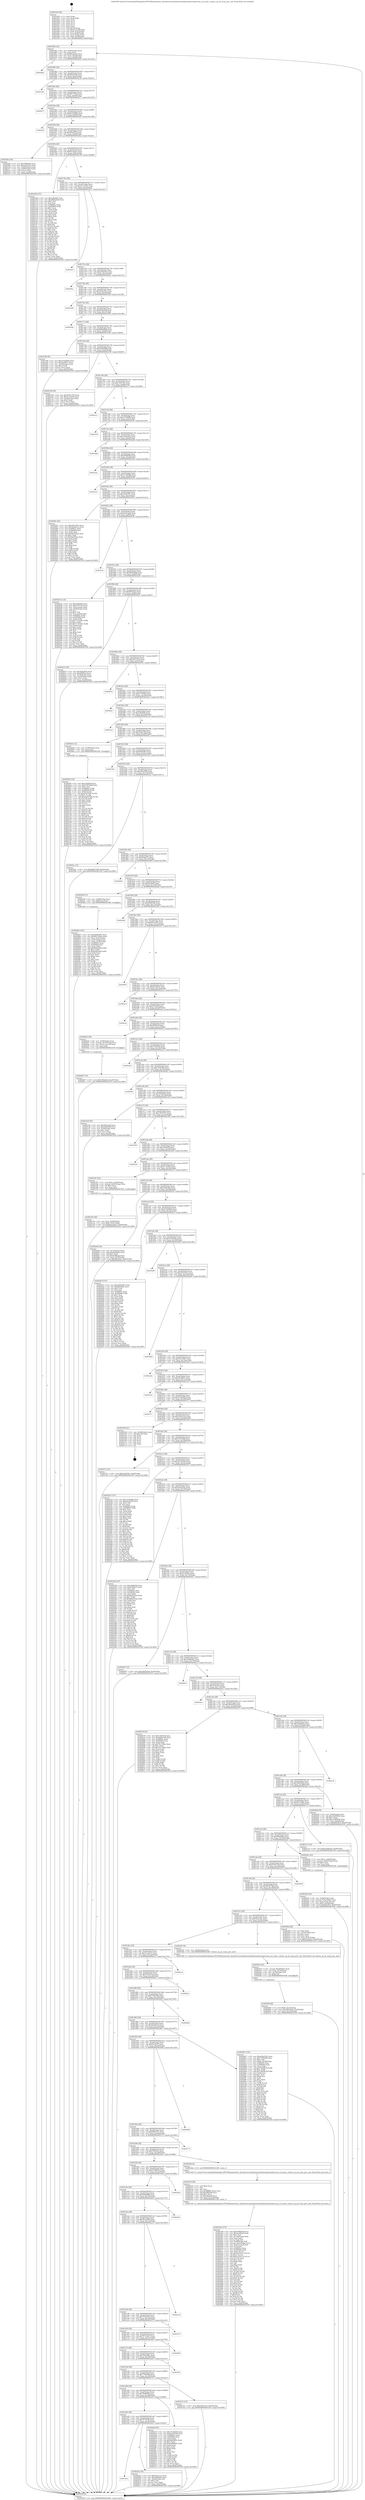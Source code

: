 digraph "0x401630" {
  label = "0x401630 (/mnt/c/Users/mathe/Desktop/tcc/POCII/binaries/extr_linuxdriversnetethernetmellanoxmlxswspectrum_acl_tcam.c_mlxsw_sp_acl_tcam_priv_size_Final-ollvm.out::main(0))"
  labelloc = "t"
  node[shape=record]

  Entry [label="",width=0.3,height=0.3,shape=circle,fillcolor=black,style=filled]
  "0x401662" [label="{
     0x401662 [32]\l
     | [instrs]\l
     &nbsp;&nbsp;0x401662 \<+6\>: mov -0xa0(%rbp),%eax\l
     &nbsp;&nbsp;0x401668 \<+2\>: mov %eax,%ecx\l
     &nbsp;&nbsp;0x40166a \<+6\>: sub $0x89eb4434,%ecx\l
     &nbsp;&nbsp;0x401670 \<+6\>: mov %eax,-0xa4(%rbp)\l
     &nbsp;&nbsp;0x401676 \<+6\>: mov %ecx,-0xa8(%rbp)\l
     &nbsp;&nbsp;0x40167c \<+6\>: je 00000000004028d2 \<main+0x12a2\>\l
  }"]
  "0x4028d2" [label="{
     0x4028d2\l
  }", style=dashed]
  "0x401682" [label="{
     0x401682 [28]\l
     | [instrs]\l
     &nbsp;&nbsp;0x401682 \<+5\>: jmp 0000000000401687 \<main+0x57\>\l
     &nbsp;&nbsp;0x401687 \<+6\>: mov -0xa4(%rbp),%eax\l
     &nbsp;&nbsp;0x40168d \<+5\>: sub $0x90d1fcd8,%eax\l
     &nbsp;&nbsp;0x401692 \<+6\>: mov %eax,-0xac(%rbp)\l
     &nbsp;&nbsp;0x401698 \<+6\>: je 000000000040214b \<main+0xb1b\>\l
  }"]
  Exit [label="",width=0.3,height=0.3,shape=circle,fillcolor=black,style=filled,peripheries=2]
  "0x40214b" [label="{
     0x40214b\l
  }", style=dashed]
  "0x40169e" [label="{
     0x40169e [28]\l
     | [instrs]\l
     &nbsp;&nbsp;0x40169e \<+5\>: jmp 00000000004016a3 \<main+0x73\>\l
     &nbsp;&nbsp;0x4016a3 \<+6\>: mov -0xa4(%rbp),%eax\l
     &nbsp;&nbsp;0x4016a9 \<+5\>: sub $0x991775a9,%eax\l
     &nbsp;&nbsp;0x4016ae \<+6\>: mov %eax,-0xb0(%rbp)\l
     &nbsp;&nbsp;0x4016b4 \<+6\>: je 0000000000402b77 \<main+0x1547\>\l
  }"]
  "0x4026df" [label="{
     0x4026df [155]\l
     | [instrs]\l
     &nbsp;&nbsp;0x4026df \<+5\>: mov $0x1d9cfb3f,%ecx\l
     &nbsp;&nbsp;0x4026e4 \<+5\>: mov $0x2787b4df,%edx\l
     &nbsp;&nbsp;0x4026e9 \<+3\>: mov $0x1,%sil\l
     &nbsp;&nbsp;0x4026ec \<+8\>: mov 0x40605c,%r8d\l
     &nbsp;&nbsp;0x4026f4 \<+8\>: mov 0x406060,%r9d\l
     &nbsp;&nbsp;0x4026fc \<+3\>: mov %r8d,%r10d\l
     &nbsp;&nbsp;0x4026ff \<+7\>: sub $0xa5e47920,%r10d\l
     &nbsp;&nbsp;0x402706 \<+4\>: sub $0x1,%r10d\l
     &nbsp;&nbsp;0x40270a \<+7\>: add $0xa5e47920,%r10d\l
     &nbsp;&nbsp;0x402711 \<+4\>: imul %r10d,%r8d\l
     &nbsp;&nbsp;0x402715 \<+4\>: and $0x1,%r8d\l
     &nbsp;&nbsp;0x402719 \<+4\>: cmp $0x0,%r8d\l
     &nbsp;&nbsp;0x40271d \<+4\>: sete %r11b\l
     &nbsp;&nbsp;0x402721 \<+4\>: cmp $0xa,%r9d\l
     &nbsp;&nbsp;0x402725 \<+3\>: setl %bl\l
     &nbsp;&nbsp;0x402728 \<+3\>: mov %r11b,%r14b\l
     &nbsp;&nbsp;0x40272b \<+4\>: xor $0xff,%r14b\l
     &nbsp;&nbsp;0x40272f \<+3\>: mov %bl,%r15b\l
     &nbsp;&nbsp;0x402732 \<+4\>: xor $0xff,%r15b\l
     &nbsp;&nbsp;0x402736 \<+4\>: xor $0x0,%sil\l
     &nbsp;&nbsp;0x40273a \<+3\>: mov %r14b,%r12b\l
     &nbsp;&nbsp;0x40273d \<+4\>: and $0x0,%r12b\l
     &nbsp;&nbsp;0x402741 \<+3\>: and %sil,%r11b\l
     &nbsp;&nbsp;0x402744 \<+3\>: mov %r15b,%r13b\l
     &nbsp;&nbsp;0x402747 \<+4\>: and $0x0,%r13b\l
     &nbsp;&nbsp;0x40274b \<+3\>: and %sil,%bl\l
     &nbsp;&nbsp;0x40274e \<+3\>: or %r11b,%r12b\l
     &nbsp;&nbsp;0x402751 \<+3\>: or %bl,%r13b\l
     &nbsp;&nbsp;0x402754 \<+3\>: xor %r13b,%r12b\l
     &nbsp;&nbsp;0x402757 \<+3\>: or %r15b,%r14b\l
     &nbsp;&nbsp;0x40275a \<+4\>: xor $0xff,%r14b\l
     &nbsp;&nbsp;0x40275e \<+4\>: or $0x0,%sil\l
     &nbsp;&nbsp;0x402762 \<+3\>: and %sil,%r14b\l
     &nbsp;&nbsp;0x402765 \<+3\>: or %r14b,%r12b\l
     &nbsp;&nbsp;0x402768 \<+4\>: test $0x1,%r12b\l
     &nbsp;&nbsp;0x40276c \<+3\>: cmovne %edx,%ecx\l
     &nbsp;&nbsp;0x40276f \<+6\>: mov %ecx,-0xa0(%rbp)\l
     &nbsp;&nbsp;0x402775 \<+5\>: jmp 0000000000403339 \<main+0x1d09\>\l
  }"]
  "0x402b77" [label="{
     0x402b77\l
  }", style=dashed]
  "0x4016ba" [label="{
     0x4016ba [28]\l
     | [instrs]\l
     &nbsp;&nbsp;0x4016ba \<+5\>: jmp 00000000004016bf \<main+0x8f\>\l
     &nbsp;&nbsp;0x4016bf \<+6\>: mov -0xa4(%rbp),%eax\l
     &nbsp;&nbsp;0x4016c5 \<+5\>: sub $0x9a5249b6,%eax\l
     &nbsp;&nbsp;0x4016ca \<+6\>: mov %eax,-0xb4(%rbp)\l
     &nbsp;&nbsp;0x4016d0 \<+6\>: je 0000000000402a0f \<main+0x13df\>\l
  }"]
  "0x402647" [label="{
     0x402647 [15]\l
     | [instrs]\l
     &nbsp;&nbsp;0x402647 \<+10\>: movl $0x218de2b2,-0xa0(%rbp)\l
     &nbsp;&nbsp;0x402651 \<+5\>: jmp 0000000000403339 \<main+0x1d09\>\l
  }"]
  "0x402a0f" [label="{
     0x402a0f\l
  }", style=dashed]
  "0x4016d6" [label="{
     0x4016d6 [28]\l
     | [instrs]\l
     &nbsp;&nbsp;0x4016d6 \<+5\>: jmp 00000000004016db \<main+0xab\>\l
     &nbsp;&nbsp;0x4016db \<+6\>: mov -0xa4(%rbp),%eax\l
     &nbsp;&nbsp;0x4016e1 \<+5\>: sub $0x9d5cff7b,%eax\l
     &nbsp;&nbsp;0x4016e6 \<+6\>: mov %eax,-0xb8(%rbp)\l
     &nbsp;&nbsp;0x4016ec \<+6\>: je 000000000040230a \<main+0xcda\>\l
  }"]
  "0x4025f9" [label="{
     0x4025f9 [28]\l
     | [instrs]\l
     &nbsp;&nbsp;0x4025f9 \<+7\>: movl $0x0,-0x74(%rbp)\l
     &nbsp;&nbsp;0x402600 \<+10\>: movl $0xd9f53d3c,-0xa0(%rbp)\l
     &nbsp;&nbsp;0x40260a \<+6\>: mov %eax,-0x1e4(%rbp)\l
     &nbsp;&nbsp;0x402610 \<+5\>: jmp 0000000000403339 \<main+0x1d09\>\l
  }"]
  "0x40230a" [label="{
     0x40230a [30]\l
     | [instrs]\l
     &nbsp;&nbsp;0x40230a \<+5\>: mov $0x78dfd5fd,%eax\l
     &nbsp;&nbsp;0x40230f \<+5\>: mov $0x2dc4221b,%ecx\l
     &nbsp;&nbsp;0x402314 \<+3\>: mov -0x64(%rbp),%edx\l
     &nbsp;&nbsp;0x402317 \<+3\>: cmp -0x60(%rbp),%edx\l
     &nbsp;&nbsp;0x40231a \<+3\>: cmovl %ecx,%eax\l
     &nbsp;&nbsp;0x40231d \<+6\>: mov %eax,-0xa0(%rbp)\l
     &nbsp;&nbsp;0x402323 \<+5\>: jmp 0000000000403339 \<main+0x1d09\>\l
  }"]
  "0x4016f2" [label="{
     0x4016f2 [28]\l
     | [instrs]\l
     &nbsp;&nbsp;0x4016f2 \<+5\>: jmp 00000000004016f7 \<main+0xc7\>\l
     &nbsp;&nbsp;0x4016f7 \<+6\>: mov -0xa4(%rbp),%eax\l
     &nbsp;&nbsp;0x4016fd \<+5\>: sub $0x9ec2dae3,%eax\l
     &nbsp;&nbsp;0x401702 \<+6\>: mov %eax,-0xbc(%rbp)\l
     &nbsp;&nbsp;0x401708 \<+6\>: je 00000000004021b8 \<main+0xb88\>\l
  }"]
  "0x4025e0" [label="{
     0x4025e0 [25]\l
     | [instrs]\l
     &nbsp;&nbsp;0x4025e0 \<+10\>: movabs $0x4040d1,%rdi\l
     &nbsp;&nbsp;0x4025ea \<+4\>: mov %rax,-0x70(%rbp)\l
     &nbsp;&nbsp;0x4025ee \<+4\>: mov -0x70(%rbp),%rsi\l
     &nbsp;&nbsp;0x4025f2 \<+2\>: mov $0x0,%al\l
     &nbsp;&nbsp;0x4025f4 \<+5\>: call 0000000000401040 \<printf@plt\>\l
     | [calls]\l
     &nbsp;&nbsp;0x401040 \{1\} (unknown)\l
  }"]
  "0x4021b8" [label="{
     0x4021b8 [137]\l
     | [instrs]\l
     &nbsp;&nbsp;0x4021b8 \<+5\>: mov $0xe38ef5f5,%eax\l
     &nbsp;&nbsp;0x4021bd \<+5\>: mov $0xd8652bdd,%ecx\l
     &nbsp;&nbsp;0x4021c2 \<+2\>: mov $0x1,%dl\l
     &nbsp;&nbsp;0x4021c4 \<+2\>: xor %esi,%esi\l
     &nbsp;&nbsp;0x4021c6 \<+7\>: mov 0x40605c,%edi\l
     &nbsp;&nbsp;0x4021cd \<+8\>: mov 0x406060,%r8d\l
     &nbsp;&nbsp;0x4021d5 \<+3\>: sub $0x1,%esi\l
     &nbsp;&nbsp;0x4021d8 \<+3\>: mov %edi,%r9d\l
     &nbsp;&nbsp;0x4021db \<+3\>: add %esi,%r9d\l
     &nbsp;&nbsp;0x4021de \<+4\>: imul %r9d,%edi\l
     &nbsp;&nbsp;0x4021e2 \<+3\>: and $0x1,%edi\l
     &nbsp;&nbsp;0x4021e5 \<+3\>: cmp $0x0,%edi\l
     &nbsp;&nbsp;0x4021e8 \<+4\>: sete %r10b\l
     &nbsp;&nbsp;0x4021ec \<+4\>: cmp $0xa,%r8d\l
     &nbsp;&nbsp;0x4021f0 \<+4\>: setl %r11b\l
     &nbsp;&nbsp;0x4021f4 \<+3\>: mov %r10b,%bl\l
     &nbsp;&nbsp;0x4021f7 \<+3\>: xor $0xff,%bl\l
     &nbsp;&nbsp;0x4021fa \<+3\>: mov %r11b,%r14b\l
     &nbsp;&nbsp;0x4021fd \<+4\>: xor $0xff,%r14b\l
     &nbsp;&nbsp;0x402201 \<+3\>: xor $0x1,%dl\l
     &nbsp;&nbsp;0x402204 \<+3\>: mov %bl,%r15b\l
     &nbsp;&nbsp;0x402207 \<+4\>: and $0xff,%r15b\l
     &nbsp;&nbsp;0x40220b \<+3\>: and %dl,%r10b\l
     &nbsp;&nbsp;0x40220e \<+3\>: mov %r14b,%r12b\l
     &nbsp;&nbsp;0x402211 \<+4\>: and $0xff,%r12b\l
     &nbsp;&nbsp;0x402215 \<+3\>: and %dl,%r11b\l
     &nbsp;&nbsp;0x402218 \<+3\>: or %r10b,%r15b\l
     &nbsp;&nbsp;0x40221b \<+3\>: or %r11b,%r12b\l
     &nbsp;&nbsp;0x40221e \<+3\>: xor %r12b,%r15b\l
     &nbsp;&nbsp;0x402221 \<+3\>: or %r14b,%bl\l
     &nbsp;&nbsp;0x402224 \<+3\>: xor $0xff,%bl\l
     &nbsp;&nbsp;0x402227 \<+3\>: or $0x1,%dl\l
     &nbsp;&nbsp;0x40222a \<+2\>: and %dl,%bl\l
     &nbsp;&nbsp;0x40222c \<+3\>: or %bl,%r15b\l
     &nbsp;&nbsp;0x40222f \<+4\>: test $0x1,%r15b\l
     &nbsp;&nbsp;0x402233 \<+3\>: cmovne %ecx,%eax\l
     &nbsp;&nbsp;0x402236 \<+6\>: mov %eax,-0xa0(%rbp)\l
     &nbsp;&nbsp;0x40223c \<+5\>: jmp 0000000000403339 \<main+0x1d09\>\l
  }"]
  "0x40170e" [label="{
     0x40170e [28]\l
     | [instrs]\l
     &nbsp;&nbsp;0x40170e \<+5\>: jmp 0000000000401713 \<main+0xe3\>\l
     &nbsp;&nbsp;0x401713 \<+6\>: mov -0xa4(%rbp),%eax\l
     &nbsp;&nbsp;0x401719 \<+5\>: sub $0xa1c1e5d7,%eax\l
     &nbsp;&nbsp;0x40171e \<+6\>: mov %eax,-0xc0(%rbp)\l
     &nbsp;&nbsp;0x401724 \<+6\>: je 00000000004032e7 \<main+0x1cb7\>\l
  }"]
  "0x4023e8" [label="{
     0x4023e8 [175]\l
     | [instrs]\l
     &nbsp;&nbsp;0x4023e8 \<+5\>: mov $0xc600b5fd,%ecx\l
     &nbsp;&nbsp;0x4023ed \<+5\>: mov $0x2ecf624d,%edx\l
     &nbsp;&nbsp;0x4023f2 \<+3\>: mov $0x1,%sil\l
     &nbsp;&nbsp;0x4023f5 \<+6\>: mov -0x1e0(%rbp),%edi\l
     &nbsp;&nbsp;0x4023fb \<+3\>: imul %eax,%edi\l
     &nbsp;&nbsp;0x4023fe \<+3\>: movslq %edi,%r8\l
     &nbsp;&nbsp;0x402401 \<+4\>: mov -0x58(%rbp),%r9\l
     &nbsp;&nbsp;0x402405 \<+4\>: movslq -0x5c(%rbp),%r10\l
     &nbsp;&nbsp;0x402409 \<+4\>: mov (%r9,%r10,8),%r9\l
     &nbsp;&nbsp;0x40240d \<+3\>: mov %r8,(%r9)\l
     &nbsp;&nbsp;0x402410 \<+7\>: mov 0x40605c,%eax\l
     &nbsp;&nbsp;0x402417 \<+7\>: mov 0x406060,%edi\l
     &nbsp;&nbsp;0x40241e \<+3\>: mov %eax,%r11d\l
     &nbsp;&nbsp;0x402421 \<+7\>: sub $0x55c35312,%r11d\l
     &nbsp;&nbsp;0x402428 \<+4\>: sub $0x1,%r11d\l
     &nbsp;&nbsp;0x40242c \<+7\>: add $0x55c35312,%r11d\l
     &nbsp;&nbsp;0x402433 \<+4\>: imul %r11d,%eax\l
     &nbsp;&nbsp;0x402437 \<+3\>: and $0x1,%eax\l
     &nbsp;&nbsp;0x40243a \<+3\>: cmp $0x0,%eax\l
     &nbsp;&nbsp;0x40243d \<+3\>: sete %bl\l
     &nbsp;&nbsp;0x402440 \<+3\>: cmp $0xa,%edi\l
     &nbsp;&nbsp;0x402443 \<+4\>: setl %r14b\l
     &nbsp;&nbsp;0x402447 \<+3\>: mov %bl,%r15b\l
     &nbsp;&nbsp;0x40244a \<+4\>: xor $0xff,%r15b\l
     &nbsp;&nbsp;0x40244e \<+3\>: mov %r14b,%r12b\l
     &nbsp;&nbsp;0x402451 \<+4\>: xor $0xff,%r12b\l
     &nbsp;&nbsp;0x402455 \<+4\>: xor $0x0,%sil\l
     &nbsp;&nbsp;0x402459 \<+3\>: mov %r15b,%r13b\l
     &nbsp;&nbsp;0x40245c \<+4\>: and $0x0,%r13b\l
     &nbsp;&nbsp;0x402460 \<+3\>: and %sil,%bl\l
     &nbsp;&nbsp;0x402463 \<+3\>: mov %r12b,%al\l
     &nbsp;&nbsp;0x402466 \<+2\>: and $0x0,%al\l
     &nbsp;&nbsp;0x402468 \<+3\>: and %sil,%r14b\l
     &nbsp;&nbsp;0x40246b \<+3\>: or %bl,%r13b\l
     &nbsp;&nbsp;0x40246e \<+3\>: or %r14b,%al\l
     &nbsp;&nbsp;0x402471 \<+3\>: xor %al,%r13b\l
     &nbsp;&nbsp;0x402474 \<+3\>: or %r12b,%r15b\l
     &nbsp;&nbsp;0x402477 \<+4\>: xor $0xff,%r15b\l
     &nbsp;&nbsp;0x40247b \<+4\>: or $0x0,%sil\l
     &nbsp;&nbsp;0x40247f \<+3\>: and %sil,%r15b\l
     &nbsp;&nbsp;0x402482 \<+3\>: or %r15b,%r13b\l
     &nbsp;&nbsp;0x402485 \<+4\>: test $0x1,%r13b\l
     &nbsp;&nbsp;0x402489 \<+3\>: cmovne %edx,%ecx\l
     &nbsp;&nbsp;0x40248c \<+6\>: mov %ecx,-0xa0(%rbp)\l
     &nbsp;&nbsp;0x402492 \<+5\>: jmp 0000000000403339 \<main+0x1d09\>\l
  }"]
  "0x4032e7" [label="{
     0x4032e7\l
  }", style=dashed]
  "0x40172a" [label="{
     0x40172a [28]\l
     | [instrs]\l
     &nbsp;&nbsp;0x40172a \<+5\>: jmp 000000000040172f \<main+0xff\>\l
     &nbsp;&nbsp;0x40172f \<+6\>: mov -0xa4(%rbp),%eax\l
     &nbsp;&nbsp;0x401735 \<+5\>: sub $0xa358e47a,%eax\l
     &nbsp;&nbsp;0x40173a \<+6\>: mov %eax,-0xc4(%rbp)\l
     &nbsp;&nbsp;0x401740 \<+6\>: je 00000000004029ac \<main+0x137c\>\l
  }"]
  "0x4023c0" [label="{
     0x4023c0 [40]\l
     | [instrs]\l
     &nbsp;&nbsp;0x4023c0 \<+5\>: mov $0x2,%ecx\l
     &nbsp;&nbsp;0x4023c5 \<+1\>: cltd\l
     &nbsp;&nbsp;0x4023c6 \<+2\>: idiv %ecx\l
     &nbsp;&nbsp;0x4023c8 \<+6\>: imul $0xfffffffe,%edx,%ecx\l
     &nbsp;&nbsp;0x4023ce \<+6\>: add $0xeff4ee9f,%ecx\l
     &nbsp;&nbsp;0x4023d4 \<+3\>: add $0x1,%ecx\l
     &nbsp;&nbsp;0x4023d7 \<+6\>: sub $0xeff4ee9f,%ecx\l
     &nbsp;&nbsp;0x4023dd \<+6\>: mov %ecx,-0x1e0(%rbp)\l
     &nbsp;&nbsp;0x4023e3 \<+5\>: call 0000000000401160 \<next_i\>\l
     | [calls]\l
     &nbsp;&nbsp;0x401160 \{1\} (/mnt/c/Users/mathe/Desktop/tcc/POCII/binaries/extr_linuxdriversnetethernetmellanoxmlxswspectrum_acl_tcam.c_mlxsw_sp_acl_tcam_priv_size_Final-ollvm.out::next_i)\l
  }"]
  "0x4029ac" [label="{
     0x4029ac\l
  }", style=dashed]
  "0x401746" [label="{
     0x401746 [28]\l
     | [instrs]\l
     &nbsp;&nbsp;0x401746 \<+5\>: jmp 000000000040174b \<main+0x11b\>\l
     &nbsp;&nbsp;0x40174b \<+6\>: mov -0xa4(%rbp),%eax\l
     &nbsp;&nbsp;0x401751 \<+5\>: sub $0xa56a193c,%eax\l
     &nbsp;&nbsp;0x401756 \<+6\>: mov %eax,-0xc8(%rbp)\l
     &nbsp;&nbsp;0x40175c \<+6\>: je 0000000000403328 \<main+0x1cf8\>\l
  }"]
  "0x4022e8" [label="{
     0x4022e8 [34]\l
     | [instrs]\l
     &nbsp;&nbsp;0x4022e8 \<+4\>: mov -0x58(%rbp),%rdi\l
     &nbsp;&nbsp;0x4022ec \<+4\>: movslq -0x5c(%rbp),%rcx\l
     &nbsp;&nbsp;0x4022f0 \<+4\>: mov %rax,(%rdi,%rcx,8)\l
     &nbsp;&nbsp;0x4022f4 \<+7\>: movl $0x0,-0x64(%rbp)\l
     &nbsp;&nbsp;0x4022fb \<+10\>: movl $0x9d5cff7b,-0xa0(%rbp)\l
     &nbsp;&nbsp;0x402305 \<+5\>: jmp 0000000000403339 \<main+0x1d09\>\l
  }"]
  "0x403328" [label="{
     0x403328\l
  }", style=dashed]
  "0x401762" [label="{
     0x401762 [28]\l
     | [instrs]\l
     &nbsp;&nbsp;0x401762 \<+5\>: jmp 0000000000401767 \<main+0x137\>\l
     &nbsp;&nbsp;0x401767 \<+6\>: mov -0xa4(%rbp),%eax\l
     &nbsp;&nbsp;0x40176d \<+5\>: sub $0xb5fb22d8,%eax\l
     &nbsp;&nbsp;0x401772 \<+6\>: mov %eax,-0xcc(%rbp)\l
     &nbsp;&nbsp;0x401778 \<+6\>: je 000000000040330d \<main+0x1cdd\>\l
  }"]
  "0x401eee" [label="{
     0x401eee\l
  }", style=dashed]
  "0x40330d" [label="{
     0x40330d\l
  }", style=dashed]
  "0x40177e" [label="{
     0x40177e [28]\l
     | [instrs]\l
     &nbsp;&nbsp;0x40177e \<+5\>: jmp 0000000000401783 \<main+0x153\>\l
     &nbsp;&nbsp;0x401783 \<+6\>: mov -0xa4(%rbp),%eax\l
     &nbsp;&nbsp;0x401789 \<+5\>: sub $0xb89dd8db,%eax\l
     &nbsp;&nbsp;0x40178e \<+6\>: mov %eax,-0xd0(%rbp)\l
     &nbsp;&nbsp;0x401794 \<+6\>: je 0000000000401ef8 \<main+0x8c8\>\l
  }"]
  "0x4022b3" [label="{
     0x4022b3 [30]\l
     | [instrs]\l
     &nbsp;&nbsp;0x4022b3 \<+5\>: mov $0x50ace1ac,%eax\l
     &nbsp;&nbsp;0x4022b8 \<+5\>: mov $0x448efb9e,%ecx\l
     &nbsp;&nbsp;0x4022bd \<+3\>: mov -0x2b(%rbp),%dl\l
     &nbsp;&nbsp;0x4022c0 \<+3\>: test $0x1,%dl\l
     &nbsp;&nbsp;0x4022c3 \<+3\>: cmovne %ecx,%eax\l
     &nbsp;&nbsp;0x4022c6 \<+6\>: mov %eax,-0xa0(%rbp)\l
     &nbsp;&nbsp;0x4022cc \<+5\>: jmp 0000000000403339 \<main+0x1d09\>\l
  }"]
  "0x401ef8" [label="{
     0x401ef8 [30]\l
     | [instrs]\l
     &nbsp;&nbsp;0x401ef8 \<+5\>: mov $0x219236bd,%eax\l
     &nbsp;&nbsp;0x401efd \<+5\>: mov $0x24cf9b7c,%ecx\l
     &nbsp;&nbsp;0x401f02 \<+3\>: mov -0x34(%rbp),%edx\l
     &nbsp;&nbsp;0x401f05 \<+3\>: cmp $0x2,%edx\l
     &nbsp;&nbsp;0x401f08 \<+3\>: cmovne %ecx,%eax\l
     &nbsp;&nbsp;0x401f0b \<+6\>: mov %eax,-0xa0(%rbp)\l
     &nbsp;&nbsp;0x401f11 \<+5\>: jmp 0000000000403339 \<main+0x1d09\>\l
  }"]
  "0x40179a" [label="{
     0x40179a [28]\l
     | [instrs]\l
     &nbsp;&nbsp;0x40179a \<+5\>: jmp 000000000040179f \<main+0x16f\>\l
     &nbsp;&nbsp;0x40179f \<+6\>: mov -0xa4(%rbp),%eax\l
     &nbsp;&nbsp;0x4017a5 \<+5\>: sub $0xc00b508f,%eax\l
     &nbsp;&nbsp;0x4017aa \<+6\>: mov %eax,-0xd4(%rbp)\l
     &nbsp;&nbsp;0x4017b0 \<+6\>: je 0000000000402169 \<main+0xb39\>\l
  }"]
  "0x403339" [label="{
     0x403339 [5]\l
     | [instrs]\l
     &nbsp;&nbsp;0x403339 \<+5\>: jmp 0000000000401662 \<main+0x32\>\l
  }"]
  "0x401630" [label="{
     0x401630 [50]\l
     | [instrs]\l
     &nbsp;&nbsp;0x401630 \<+1\>: push %rbp\l
     &nbsp;&nbsp;0x401631 \<+3\>: mov %rsp,%rbp\l
     &nbsp;&nbsp;0x401634 \<+2\>: push %r15\l
     &nbsp;&nbsp;0x401636 \<+2\>: push %r14\l
     &nbsp;&nbsp;0x401638 \<+2\>: push %r13\l
     &nbsp;&nbsp;0x40163a \<+2\>: push %r12\l
     &nbsp;&nbsp;0x40163c \<+1\>: push %rbx\l
     &nbsp;&nbsp;0x40163d \<+7\>: sub $0x1d8,%rsp\l
     &nbsp;&nbsp;0x401644 \<+7\>: movl $0x0,-0x38(%rbp)\l
     &nbsp;&nbsp;0x40164b \<+3\>: mov %edi,-0x3c(%rbp)\l
     &nbsp;&nbsp;0x40164e \<+4\>: mov %rsi,-0x48(%rbp)\l
     &nbsp;&nbsp;0x401652 \<+3\>: mov -0x3c(%rbp),%edi\l
     &nbsp;&nbsp;0x401655 \<+3\>: mov %edi,-0x34(%rbp)\l
     &nbsp;&nbsp;0x401658 \<+10\>: movl $0xb89dd8db,-0xa0(%rbp)\l
  }"]
  "0x401ed2" [label="{
     0x401ed2 [28]\l
     | [instrs]\l
     &nbsp;&nbsp;0x401ed2 \<+5\>: jmp 0000000000401ed7 \<main+0x8a7\>\l
     &nbsp;&nbsp;0x401ed7 \<+6\>: mov -0xa4(%rbp),%eax\l
     &nbsp;&nbsp;0x401edd \<+5\>: sub $0x7f7727fb,%eax\l
     &nbsp;&nbsp;0x401ee2 \<+6\>: mov %eax,-0x1dc(%rbp)\l
     &nbsp;&nbsp;0x401ee8 \<+6\>: je 00000000004022b3 \<main+0xc83\>\l
  }"]
  "0x402169" [label="{
     0x402169 [30]\l
     | [instrs]\l
     &nbsp;&nbsp;0x402169 \<+5\>: mov $0x47b0c750,%eax\l
     &nbsp;&nbsp;0x40216e \<+5\>: mov $0x217e20f3,%ecx\l
     &nbsp;&nbsp;0x402173 \<+3\>: mov -0x30(%rbp),%edx\l
     &nbsp;&nbsp;0x402176 \<+3\>: cmp $0x0,%edx\l
     &nbsp;&nbsp;0x402179 \<+3\>: cmove %ecx,%eax\l
     &nbsp;&nbsp;0x40217c \<+6\>: mov %eax,-0xa0(%rbp)\l
     &nbsp;&nbsp;0x402182 \<+5\>: jmp 0000000000403339 \<main+0x1d09\>\l
  }"]
  "0x4017b6" [label="{
     0x4017b6 [28]\l
     | [instrs]\l
     &nbsp;&nbsp;0x4017b6 \<+5\>: jmp 00000000004017bb \<main+0x18b\>\l
     &nbsp;&nbsp;0x4017bb \<+6\>: mov -0xa4(%rbp),%eax\l
     &nbsp;&nbsp;0x4017c1 \<+5\>: sub $0xc10515f1,%eax\l
     &nbsp;&nbsp;0x4017c6 \<+6\>: mov %eax,-0xd8(%rbp)\l
     &nbsp;&nbsp;0x4017cc \<+6\>: je 0000000000402ec3 \<main+0x1893\>\l
  }"]
  "0x4024c8" [label="{
     0x4024c8 [91]\l
     | [instrs]\l
     &nbsp;&nbsp;0x4024c8 \<+5\>: mov $0xc7e2628b,%eax\l
     &nbsp;&nbsp;0x4024cd \<+5\>: mov $0x2b128104,%ecx\l
     &nbsp;&nbsp;0x4024d2 \<+7\>: mov 0x40605c,%edx\l
     &nbsp;&nbsp;0x4024d9 \<+7\>: mov 0x406060,%esi\l
     &nbsp;&nbsp;0x4024e0 \<+2\>: mov %edx,%edi\l
     &nbsp;&nbsp;0x4024e2 \<+6\>: sub $0x6a804901,%edi\l
     &nbsp;&nbsp;0x4024e8 \<+3\>: sub $0x1,%edi\l
     &nbsp;&nbsp;0x4024eb \<+6\>: add $0x6a804901,%edi\l
     &nbsp;&nbsp;0x4024f1 \<+3\>: imul %edi,%edx\l
     &nbsp;&nbsp;0x4024f4 \<+3\>: and $0x1,%edx\l
     &nbsp;&nbsp;0x4024f7 \<+3\>: cmp $0x0,%edx\l
     &nbsp;&nbsp;0x4024fa \<+4\>: sete %r8b\l
     &nbsp;&nbsp;0x4024fe \<+3\>: cmp $0xa,%esi\l
     &nbsp;&nbsp;0x402501 \<+4\>: setl %r9b\l
     &nbsp;&nbsp;0x402505 \<+3\>: mov %r8b,%r10b\l
     &nbsp;&nbsp;0x402508 \<+3\>: and %r9b,%r10b\l
     &nbsp;&nbsp;0x40250b \<+3\>: xor %r9b,%r8b\l
     &nbsp;&nbsp;0x40250e \<+3\>: or %r8b,%r10b\l
     &nbsp;&nbsp;0x402511 \<+4\>: test $0x1,%r10b\l
     &nbsp;&nbsp;0x402515 \<+3\>: cmovne %ecx,%eax\l
     &nbsp;&nbsp;0x402518 \<+6\>: mov %eax,-0xa0(%rbp)\l
     &nbsp;&nbsp;0x40251e \<+5\>: jmp 0000000000403339 \<main+0x1d09\>\l
  }"]
  "0x402ec3" [label="{
     0x402ec3\l
  }", style=dashed]
  "0x4017d2" [label="{
     0x4017d2 [28]\l
     | [instrs]\l
     &nbsp;&nbsp;0x4017d2 \<+5\>: jmp 00000000004017d7 \<main+0x1a7\>\l
     &nbsp;&nbsp;0x4017d7 \<+6\>: mov -0xa4(%rbp),%eax\l
     &nbsp;&nbsp;0x4017dd \<+5\>: sub $0xc2578f08,%eax\l
     &nbsp;&nbsp;0x4017e2 \<+6\>: mov %eax,-0xdc(%rbp)\l
     &nbsp;&nbsp;0x4017e8 \<+6\>: je 000000000040323f \<main+0x1c0f\>\l
  }"]
  "0x401eb6" [label="{
     0x401eb6 [28]\l
     | [instrs]\l
     &nbsp;&nbsp;0x401eb6 \<+5\>: jmp 0000000000401ebb \<main+0x88b\>\l
     &nbsp;&nbsp;0x401ebb \<+6\>: mov -0xa4(%rbp),%eax\l
     &nbsp;&nbsp;0x401ec1 \<+5\>: sub $0x78dfd5fd,%eax\l
     &nbsp;&nbsp;0x401ec6 \<+6\>: mov %eax,-0x1d8(%rbp)\l
     &nbsp;&nbsp;0x401ecc \<+6\>: je 00000000004024c8 \<main+0xe98\>\l
  }"]
  "0x40323f" [label="{
     0x40323f\l
  }", style=dashed]
  "0x4017ee" [label="{
     0x4017ee [28]\l
     | [instrs]\l
     &nbsp;&nbsp;0x4017ee \<+5\>: jmp 00000000004017f3 \<main+0x1c3\>\l
     &nbsp;&nbsp;0x4017f3 \<+6\>: mov -0xa4(%rbp),%eax\l
     &nbsp;&nbsp;0x4017f9 \<+5\>: sub $0xc52ba9c2,%eax\l
     &nbsp;&nbsp;0x4017fe \<+6\>: mov %eax,-0xe0(%rbp)\l
     &nbsp;&nbsp;0x401804 \<+6\>: je 0000000000402a8d \<main+0x145d\>\l
  }"]
  "0x403151" [label="{
     0x403151 [15]\l
     | [instrs]\l
     &nbsp;&nbsp;0x403151 \<+10\>: movl $0x2591ec52,-0xa0(%rbp)\l
     &nbsp;&nbsp;0x40315b \<+5\>: jmp 0000000000403339 \<main+0x1d09\>\l
  }"]
  "0x402a8d" [label="{
     0x402a8d\l
  }", style=dashed]
  "0x40180a" [label="{
     0x40180a [28]\l
     | [instrs]\l
     &nbsp;&nbsp;0x40180a \<+5\>: jmp 000000000040180f \<main+0x1df\>\l
     &nbsp;&nbsp;0x40180f \<+6\>: mov -0xa4(%rbp),%eax\l
     &nbsp;&nbsp;0x401815 \<+5\>: sub $0xc600b5fd,%eax\l
     &nbsp;&nbsp;0x40181a \<+6\>: mov %eax,-0xe4(%rbp)\l
     &nbsp;&nbsp;0x401820 \<+6\>: je 00000000004031be \<main+0x1b8e\>\l
  }"]
  "0x401e9a" [label="{
     0x401e9a [28]\l
     | [instrs]\l
     &nbsp;&nbsp;0x401e9a \<+5\>: jmp 0000000000401e9f \<main+0x86f\>\l
     &nbsp;&nbsp;0x401e9f \<+6\>: mov -0xa4(%rbp),%eax\l
     &nbsp;&nbsp;0x401ea5 \<+5\>: sub $0x7769356f,%eax\l
     &nbsp;&nbsp;0x401eaa \<+6\>: mov %eax,-0x1d4(%rbp)\l
     &nbsp;&nbsp;0x401eb0 \<+6\>: je 0000000000403151 \<main+0x1b21\>\l
  }"]
  "0x4031be" [label="{
     0x4031be\l
  }", style=dashed]
  "0x401826" [label="{
     0x401826 [28]\l
     | [instrs]\l
     &nbsp;&nbsp;0x401826 \<+5\>: jmp 000000000040182b \<main+0x1fb\>\l
     &nbsp;&nbsp;0x40182b \<+6\>: mov -0xa4(%rbp),%eax\l
     &nbsp;&nbsp;0x401831 \<+5\>: sub $0xc7e2628b,%eax\l
     &nbsp;&nbsp;0x401836 \<+6\>: mov %eax,-0xe8(%rbp)\l
     &nbsp;&nbsp;0x40183c \<+6\>: je 0000000000403215 \<main+0x1be5\>\l
  }"]
  "0x403291" [label="{
     0x403291\l
  }", style=dashed]
  "0x403215" [label="{
     0x403215\l
  }", style=dashed]
  "0x401842" [label="{
     0x401842 [28]\l
     | [instrs]\l
     &nbsp;&nbsp;0x401842 \<+5\>: jmp 0000000000401847 \<main+0x217\>\l
     &nbsp;&nbsp;0x401847 \<+6\>: mov -0xa4(%rbp),%eax\l
     &nbsp;&nbsp;0x40184d \<+5\>: sub $0xc93af781,%eax\l
     &nbsp;&nbsp;0x401852 \<+6\>: mov %eax,-0xec(%rbp)\l
     &nbsp;&nbsp;0x401858 \<+6\>: je 000000000040305c \<main+0x1a2c\>\l
  }"]
  "0x401e7e" [label="{
     0x401e7e [28]\l
     | [instrs]\l
     &nbsp;&nbsp;0x401e7e \<+5\>: jmp 0000000000401e83 \<main+0x853\>\l
     &nbsp;&nbsp;0x401e83 \<+6\>: mov -0xa4(%rbp),%eax\l
     &nbsp;&nbsp;0x401e89 \<+5\>: sub $0x76bc499c,%eax\l
     &nbsp;&nbsp;0x401e8e \<+6\>: mov %eax,-0x1d0(%rbp)\l
     &nbsp;&nbsp;0x401e94 \<+6\>: je 0000000000403291 \<main+0x1c61\>\l
  }"]
  "0x40305c" [label="{
     0x40305c [91]\l
     | [instrs]\l
     &nbsp;&nbsp;0x40305c \<+5\>: mov $0xa56a193c,%eax\l
     &nbsp;&nbsp;0x403061 \<+5\>: mov $0x5bad91cb,%ecx\l
     &nbsp;&nbsp;0x403066 \<+7\>: mov 0x40605c,%edx\l
     &nbsp;&nbsp;0x40306d \<+7\>: mov 0x406060,%esi\l
     &nbsp;&nbsp;0x403074 \<+2\>: mov %edx,%edi\l
     &nbsp;&nbsp;0x403076 \<+6\>: add $0x5de503aa,%edi\l
     &nbsp;&nbsp;0x40307c \<+3\>: sub $0x1,%edi\l
     &nbsp;&nbsp;0x40307f \<+6\>: sub $0x5de503aa,%edi\l
     &nbsp;&nbsp;0x403085 \<+3\>: imul %edi,%edx\l
     &nbsp;&nbsp;0x403088 \<+3\>: and $0x1,%edx\l
     &nbsp;&nbsp;0x40308b \<+3\>: cmp $0x0,%edx\l
     &nbsp;&nbsp;0x40308e \<+4\>: sete %r8b\l
     &nbsp;&nbsp;0x403092 \<+3\>: cmp $0xa,%esi\l
     &nbsp;&nbsp;0x403095 \<+4\>: setl %r9b\l
     &nbsp;&nbsp;0x403099 \<+3\>: mov %r8b,%r10b\l
     &nbsp;&nbsp;0x40309c \<+3\>: and %r9b,%r10b\l
     &nbsp;&nbsp;0x40309f \<+3\>: xor %r9b,%r8b\l
     &nbsp;&nbsp;0x4030a2 \<+3\>: or %r8b,%r10b\l
     &nbsp;&nbsp;0x4030a5 \<+4\>: test $0x1,%r10b\l
     &nbsp;&nbsp;0x4030a9 \<+3\>: cmovne %ecx,%eax\l
     &nbsp;&nbsp;0x4030ac \<+6\>: mov %eax,-0xa0(%rbp)\l
     &nbsp;&nbsp;0x4030b2 \<+5\>: jmp 0000000000403339 \<main+0x1d09\>\l
  }"]
  "0x40185e" [label="{
     0x40185e [28]\l
     | [instrs]\l
     &nbsp;&nbsp;0x40185e \<+5\>: jmp 0000000000401863 \<main+0x233\>\l
     &nbsp;&nbsp;0x401863 \<+6\>: mov -0xa4(%rbp),%eax\l
     &nbsp;&nbsp;0x401869 \<+5\>: sub $0xd347aedd,%eax\l
     &nbsp;&nbsp;0x40186e \<+6\>: mov %eax,-0xf0(%rbp)\l
     &nbsp;&nbsp;0x401874 \<+6\>: je 0000000000402c32 \<main+0x1602\>\l
  }"]
  "0x402d30" [label="{
     0x402d30\l
  }", style=dashed]
  "0x402c32" [label="{
     0x402c32\l
  }", style=dashed]
  "0x40187a" [label="{
     0x40187a [28]\l
     | [instrs]\l
     &nbsp;&nbsp;0x40187a \<+5\>: jmp 000000000040187f \<main+0x24f\>\l
     &nbsp;&nbsp;0x40187f \<+6\>: mov -0xa4(%rbp),%eax\l
     &nbsp;&nbsp;0x401885 \<+5\>: sub $0xd8652bdd,%eax\l
     &nbsp;&nbsp;0x40188a \<+6\>: mov %eax,-0xf4(%rbp)\l
     &nbsp;&nbsp;0x401890 \<+6\>: je 0000000000402241 \<main+0xc11\>\l
  }"]
  "0x401e62" [label="{
     0x401e62 [28]\l
     | [instrs]\l
     &nbsp;&nbsp;0x401e62 \<+5\>: jmp 0000000000401e67 \<main+0x837\>\l
     &nbsp;&nbsp;0x401e67 \<+6\>: mov -0xa4(%rbp),%eax\l
     &nbsp;&nbsp;0x401e6d \<+5\>: sub $0x76714ad7,%eax\l
     &nbsp;&nbsp;0x401e72 \<+6\>: mov %eax,-0x1cc(%rbp)\l
     &nbsp;&nbsp;0x401e78 \<+6\>: je 0000000000402d30 \<main+0x1700\>\l
  }"]
  "0x402241" [label="{
     0x402241 [114]\l
     | [instrs]\l
     &nbsp;&nbsp;0x402241 \<+5\>: mov $0xe38ef5f5,%eax\l
     &nbsp;&nbsp;0x402246 \<+5\>: mov $0x7f7727fb,%ecx\l
     &nbsp;&nbsp;0x40224b \<+3\>: mov -0x5c(%rbp),%edx\l
     &nbsp;&nbsp;0x40224e \<+3\>: cmp -0x50(%rbp),%edx\l
     &nbsp;&nbsp;0x402251 \<+4\>: setl %sil\l
     &nbsp;&nbsp;0x402255 \<+4\>: and $0x1,%sil\l
     &nbsp;&nbsp;0x402259 \<+4\>: mov %sil,-0x2b(%rbp)\l
     &nbsp;&nbsp;0x40225d \<+7\>: mov 0x40605c,%edx\l
     &nbsp;&nbsp;0x402264 \<+7\>: mov 0x406060,%edi\l
     &nbsp;&nbsp;0x40226b \<+3\>: mov %edx,%r8d\l
     &nbsp;&nbsp;0x40226e \<+7\>: sub $0x717d1db1,%r8d\l
     &nbsp;&nbsp;0x402275 \<+4\>: sub $0x1,%r8d\l
     &nbsp;&nbsp;0x402279 \<+7\>: add $0x717d1db1,%r8d\l
     &nbsp;&nbsp;0x402280 \<+4\>: imul %r8d,%edx\l
     &nbsp;&nbsp;0x402284 \<+3\>: and $0x1,%edx\l
     &nbsp;&nbsp;0x402287 \<+3\>: cmp $0x0,%edx\l
     &nbsp;&nbsp;0x40228a \<+4\>: sete %sil\l
     &nbsp;&nbsp;0x40228e \<+3\>: cmp $0xa,%edi\l
     &nbsp;&nbsp;0x402291 \<+4\>: setl %r9b\l
     &nbsp;&nbsp;0x402295 \<+3\>: mov %sil,%r10b\l
     &nbsp;&nbsp;0x402298 \<+3\>: and %r9b,%r10b\l
     &nbsp;&nbsp;0x40229b \<+3\>: xor %r9b,%sil\l
     &nbsp;&nbsp;0x40229e \<+3\>: or %sil,%r10b\l
     &nbsp;&nbsp;0x4022a1 \<+4\>: test $0x1,%r10b\l
     &nbsp;&nbsp;0x4022a5 \<+3\>: cmovne %ecx,%eax\l
     &nbsp;&nbsp;0x4022a8 \<+6\>: mov %eax,-0xa0(%rbp)\l
     &nbsp;&nbsp;0x4022ae \<+5\>: jmp 0000000000403339 \<main+0x1d09\>\l
  }"]
  "0x401896" [label="{
     0x401896 [28]\l
     | [instrs]\l
     &nbsp;&nbsp;0x401896 \<+5\>: jmp 000000000040189b \<main+0x26b\>\l
     &nbsp;&nbsp;0x40189b \<+6\>: mov -0xa4(%rbp),%eax\l
     &nbsp;&nbsp;0x4018a1 \<+5\>: sub $0xd9f53d3c,%eax\l
     &nbsp;&nbsp;0x4018a6 \<+6\>: mov %eax,-0xf8(%rbp)\l
     &nbsp;&nbsp;0x4018ac \<+6\>: je 0000000000402615 \<main+0xfe5\>\l
  }"]
  "0x403273" [label="{
     0x403273\l
  }", style=dashed]
  "0x402615" [label="{
     0x402615 [30]\l
     | [instrs]\l
     &nbsp;&nbsp;0x402615 \<+5\>: mov $0x3b9cdf18,%eax\l
     &nbsp;&nbsp;0x40261a \<+5\>: mov $0xd9f90ed,%ecx\l
     &nbsp;&nbsp;0x40261f \<+3\>: mov -0x74(%rbp),%edx\l
     &nbsp;&nbsp;0x402622 \<+3\>: cmp -0x50(%rbp),%edx\l
     &nbsp;&nbsp;0x402625 \<+3\>: cmovl %ecx,%eax\l
     &nbsp;&nbsp;0x402628 \<+6\>: mov %eax,-0xa0(%rbp)\l
     &nbsp;&nbsp;0x40262e \<+5\>: jmp 0000000000403339 \<main+0x1d09\>\l
  }"]
  "0x4018b2" [label="{
     0x4018b2 [28]\l
     | [instrs]\l
     &nbsp;&nbsp;0x4018b2 \<+5\>: jmp 00000000004018b7 \<main+0x287\>\l
     &nbsp;&nbsp;0x4018b7 \<+6\>: mov -0xa4(%rbp),%eax\l
     &nbsp;&nbsp;0x4018bd \<+5\>: sub $0xe007c410,%eax\l
     &nbsp;&nbsp;0x4018c2 \<+6\>: mov %eax,-0xfc(%rbp)\l
     &nbsp;&nbsp;0x4018c8 \<+6\>: je 0000000000402010 \<main+0x9e0\>\l
  }"]
  "0x401e46" [label="{
     0x401e46 [28]\l
     | [instrs]\l
     &nbsp;&nbsp;0x401e46 \<+5\>: jmp 0000000000401e4b \<main+0x81b\>\l
     &nbsp;&nbsp;0x401e4b \<+6\>: mov -0xa4(%rbp),%eax\l
     &nbsp;&nbsp;0x401e51 \<+5\>: sub $0x7319ec03,%eax\l
     &nbsp;&nbsp;0x401e56 \<+6\>: mov %eax,-0x1c8(%rbp)\l
     &nbsp;&nbsp;0x401e5c \<+6\>: je 0000000000403273 \<main+0x1c43\>\l
  }"]
  "0x402010" [label="{
     0x402010\l
  }", style=dashed]
  "0x4018ce" [label="{
     0x4018ce [28]\l
     | [instrs]\l
     &nbsp;&nbsp;0x4018ce \<+5\>: jmp 00000000004018d3 \<main+0x2a3\>\l
     &nbsp;&nbsp;0x4018d3 \<+6\>: mov -0xa4(%rbp),%eax\l
     &nbsp;&nbsp;0x4018d9 \<+5\>: sub $0xe1179320,%eax\l
     &nbsp;&nbsp;0x4018de \<+6\>: mov %eax,-0x100(%rbp)\l
     &nbsp;&nbsp;0x4018e4 \<+6\>: je 0000000000402ab7 \<main+0x1487\>\l
  }"]
  "0x402a33" [label="{
     0x402a33\l
  }", style=dashed]
  "0x402ab7" [label="{
     0x402ab7\l
  }", style=dashed]
  "0x4018ea" [label="{
     0x4018ea [28]\l
     | [instrs]\l
     &nbsp;&nbsp;0x4018ea \<+5\>: jmp 00000000004018ef \<main+0x2bf\>\l
     &nbsp;&nbsp;0x4018ef \<+6\>: mov -0xa4(%rbp),%eax\l
     &nbsp;&nbsp;0x4018f5 \<+5\>: sub $0xe38ef5f5,%eax\l
     &nbsp;&nbsp;0x4018fa \<+6\>: mov %eax,-0x104(%rbp)\l
     &nbsp;&nbsp;0x401900 \<+6\>: je 00000000004031af \<main+0x1b7f\>\l
  }"]
  "0x401e2a" [label="{
     0x401e2a [28]\l
     | [instrs]\l
     &nbsp;&nbsp;0x401e2a \<+5\>: jmp 0000000000401e2f \<main+0x7ff\>\l
     &nbsp;&nbsp;0x401e2f \<+6\>: mov -0xa4(%rbp),%eax\l
     &nbsp;&nbsp;0x401e35 \<+5\>: sub $0x6b2cdf36,%eax\l
     &nbsp;&nbsp;0x401e3a \<+6\>: mov %eax,-0x1c4(%rbp)\l
     &nbsp;&nbsp;0x401e40 \<+6\>: je 0000000000402a33 \<main+0x1403\>\l
  }"]
  "0x4031af" [label="{
     0x4031af\l
  }", style=dashed]
  "0x401906" [label="{
     0x401906 [28]\l
     | [instrs]\l
     &nbsp;&nbsp;0x401906 \<+5\>: jmp 000000000040190b \<main+0x2db\>\l
     &nbsp;&nbsp;0x40190b \<+6\>: mov -0xa4(%rbp),%eax\l
     &nbsp;&nbsp;0x401911 \<+5\>: sub $0xe82be169,%eax\l
     &nbsp;&nbsp;0x401916 \<+6\>: mov %eax,-0x108(%rbp)\l
     &nbsp;&nbsp;0x40191c \<+6\>: je 00000000004026d3 \<main+0x10a3\>\l
  }"]
  "0x402da5" [label="{
     0x402da5\l
  }", style=dashed]
  "0x4026d3" [label="{
     0x4026d3 [12]\l
     | [instrs]\l
     &nbsp;&nbsp;0x4026d3 \<+4\>: mov -0x58(%rbp),%rax\l
     &nbsp;&nbsp;0x4026d7 \<+3\>: mov %rax,%rdi\l
     &nbsp;&nbsp;0x4026da \<+5\>: call 0000000000401030 \<free@plt\>\l
     | [calls]\l
     &nbsp;&nbsp;0x401030 \{1\} (unknown)\l
  }"]
  "0x401922" [label="{
     0x401922 [28]\l
     | [instrs]\l
     &nbsp;&nbsp;0x401922 \<+5\>: jmp 0000000000401927 \<main+0x2f7\>\l
     &nbsp;&nbsp;0x401927 \<+6\>: mov -0xa4(%rbp),%eax\l
     &nbsp;&nbsp;0x40192d \<+5\>: sub $0xeb663d67,%eax\l
     &nbsp;&nbsp;0x401932 \<+6\>: mov %eax,-0x10c(%rbp)\l
     &nbsp;&nbsp;0x401938 \<+6\>: je 0000000000403190 \<main+0x1b60\>\l
  }"]
  "0x401e0e" [label="{
     0x401e0e [28]\l
     | [instrs]\l
     &nbsp;&nbsp;0x401e0e \<+5\>: jmp 0000000000401e13 \<main+0x7e3\>\l
     &nbsp;&nbsp;0x401e13 \<+6\>: mov -0xa4(%rbp),%eax\l
     &nbsp;&nbsp;0x401e19 \<+5\>: sub $0x6948d4f8,%eax\l
     &nbsp;&nbsp;0x401e1e \<+6\>: mov %eax,-0x1c0(%rbp)\l
     &nbsp;&nbsp;0x401e24 \<+6\>: je 0000000000402da5 \<main+0x1775\>\l
  }"]
  "0x403190" [label="{
     0x403190\l
  }", style=dashed]
  "0x40193e" [label="{
     0x40193e [28]\l
     | [instrs]\l
     &nbsp;&nbsp;0x40193e \<+5\>: jmp 0000000000401943 \<main+0x313\>\l
     &nbsp;&nbsp;0x401943 \<+6\>: mov -0xa4(%rbp),%eax\l
     &nbsp;&nbsp;0x401949 \<+5\>: sub $0xef5e3294,%eax\l
     &nbsp;&nbsp;0x40194e \<+6\>: mov %eax,-0x110(%rbp)\l
     &nbsp;&nbsp;0x401954 \<+6\>: je 00000000004025ac \<main+0xf7c\>\l
  }"]
  "0x40302a" [label="{
     0x40302a\l
  }", style=dashed]
  "0x4025ac" [label="{
     0x4025ac [15]\l
     | [instrs]\l
     &nbsp;&nbsp;0x4025ac \<+10\>: movl $0x48e87788,-0xa0(%rbp)\l
     &nbsp;&nbsp;0x4025b6 \<+5\>: jmp 0000000000403339 \<main+0x1d09\>\l
  }"]
  "0x40195a" [label="{
     0x40195a [28]\l
     | [instrs]\l
     &nbsp;&nbsp;0x40195a \<+5\>: jmp 000000000040195f \<main+0x32f\>\l
     &nbsp;&nbsp;0x40195f \<+6\>: mov -0xa4(%rbp),%eax\l
     &nbsp;&nbsp;0x401965 \<+5\>: sub $0xf44daf73,%eax\l
     &nbsp;&nbsp;0x40196a \<+6\>: mov %eax,-0x114(%rbp)\l
     &nbsp;&nbsp;0x401970 \<+6\>: je 0000000000402b9f \<main+0x156f\>\l
  }"]
  "0x401df2" [label="{
     0x401df2 [28]\l
     | [instrs]\l
     &nbsp;&nbsp;0x401df2 \<+5\>: jmp 0000000000401df7 \<main+0x7c7\>\l
     &nbsp;&nbsp;0x401df7 \<+6\>: mov -0xa4(%rbp),%eax\l
     &nbsp;&nbsp;0x401dfd \<+5\>: sub $0x67d66416,%eax\l
     &nbsp;&nbsp;0x401e02 \<+6\>: mov %eax,-0x1bc(%rbp)\l
     &nbsp;&nbsp;0x401e08 \<+6\>: je 000000000040302a \<main+0x19fa\>\l
  }"]
  "0x402b9f" [label="{
     0x402b9f\l
  }", style=dashed]
  "0x401976" [label="{
     0x401976 [28]\l
     | [instrs]\l
     &nbsp;&nbsp;0x401976 \<+5\>: jmp 000000000040197b \<main+0x34b\>\l
     &nbsp;&nbsp;0x40197b \<+6\>: mov -0xa4(%rbp),%eax\l
     &nbsp;&nbsp;0x401981 \<+5\>: sub $0xf6a3fef9,%eax\l
     &nbsp;&nbsp;0x401986 \<+6\>: mov %eax,-0x118(%rbp)\l
     &nbsp;&nbsp;0x40198c \<+6\>: je 00000000004020a8 \<main+0xa78\>\l
  }"]
  "0x4023bb" [label="{
     0x4023bb [5]\l
     | [instrs]\l
     &nbsp;&nbsp;0x4023bb \<+5\>: call 0000000000401160 \<next_i\>\l
     | [calls]\l
     &nbsp;&nbsp;0x401160 \{1\} (/mnt/c/Users/mathe/Desktop/tcc/POCII/binaries/extr_linuxdriversnetethernetmellanoxmlxswspectrum_acl_tcam.c_mlxsw_sp_acl_tcam_priv_size_Final-ollvm.out::next_i)\l
  }"]
  "0x4020a8" [label="{
     0x4020a8 [13]\l
     | [instrs]\l
     &nbsp;&nbsp;0x4020a8 \<+4\>: mov -0x48(%rbp),%rax\l
     &nbsp;&nbsp;0x4020ac \<+4\>: mov 0x8(%rax),%rdi\l
     &nbsp;&nbsp;0x4020b0 \<+5\>: call 0000000000401060 \<atoi@plt\>\l
     | [calls]\l
     &nbsp;&nbsp;0x401060 \{1\} (unknown)\l
  }"]
  "0x401992" [label="{
     0x401992 [28]\l
     | [instrs]\l
     &nbsp;&nbsp;0x401992 \<+5\>: jmp 0000000000401997 \<main+0x367\>\l
     &nbsp;&nbsp;0x401997 \<+6\>: mov -0xa4(%rbp),%eax\l
     &nbsp;&nbsp;0x40199d \<+5\>: sub $0xfa0691d8,%eax\l
     &nbsp;&nbsp;0x4019a2 \<+6\>: mov %eax,-0x11c(%rbp)\l
     &nbsp;&nbsp;0x4019a8 \<+6\>: je 0000000000403282 \<main+0x1c52\>\l
  }"]
  "0x401dd6" [label="{
     0x401dd6 [28]\l
     | [instrs]\l
     &nbsp;&nbsp;0x401dd6 \<+5\>: jmp 0000000000401ddb \<main+0x7ab\>\l
     &nbsp;&nbsp;0x401ddb \<+6\>: mov -0xa4(%rbp),%eax\l
     &nbsp;&nbsp;0x401de1 \<+5\>: sub $0x678f5ac3,%eax\l
     &nbsp;&nbsp;0x401de6 \<+6\>: mov %eax,-0x1b8(%rbp)\l
     &nbsp;&nbsp;0x401dec \<+6\>: je 00000000004023bb \<main+0xd8b\>\l
  }"]
  "0x403282" [label="{
     0x403282\l
  }", style=dashed]
  "0x4019ae" [label="{
     0x4019ae [28]\l
     | [instrs]\l
     &nbsp;&nbsp;0x4019ae \<+5\>: jmp 00000000004019b3 \<main+0x383\>\l
     &nbsp;&nbsp;0x4019b3 \<+6\>: mov -0xa4(%rbp),%eax\l
     &nbsp;&nbsp;0x4019b9 \<+5\>: sub $0xfa91c407,%eax\l
     &nbsp;&nbsp;0x4019be \<+6\>: mov %eax,-0x120(%rbp)\l
     &nbsp;&nbsp;0x4019c4 \<+6\>: je 0000000000402937 \<main+0x1307\>\l
  }"]
  "0x403175" [label="{
     0x403175\l
  }", style=dashed]
  "0x402937" [label="{
     0x402937\l
  }", style=dashed]
  "0x4019ca" [label="{
     0x4019ca [28]\l
     | [instrs]\l
     &nbsp;&nbsp;0x4019ca \<+5\>: jmp 00000000004019cf \<main+0x39f\>\l
     &nbsp;&nbsp;0x4019cf \<+6\>: mov -0xa4(%rbp),%eax\l
     &nbsp;&nbsp;0x4019d5 \<+5\>: sub $0xfe3d3e31,%eax\l
     &nbsp;&nbsp;0x4019da \<+6\>: mov %eax,-0x124(%rbp)\l
     &nbsp;&nbsp;0x4019e0 \<+6\>: je 0000000000402dc3 \<main+0x1793\>\l
  }"]
  "0x401dba" [label="{
     0x401dba [28]\l
     | [instrs]\l
     &nbsp;&nbsp;0x401dba \<+5\>: jmp 0000000000401dbf \<main+0x78f\>\l
     &nbsp;&nbsp;0x401dbf \<+6\>: mov -0xa4(%rbp),%eax\l
     &nbsp;&nbsp;0x401dc5 \<+5\>: sub $0x64f6c33c,%eax\l
     &nbsp;&nbsp;0x401dca \<+6\>: mov %eax,-0x1b4(%rbp)\l
     &nbsp;&nbsp;0x401dd0 \<+6\>: je 0000000000403175 \<main+0x1b45\>\l
  }"]
  "0x402dc3" [label="{
     0x402dc3\l
  }", style=dashed]
  "0x4019e6" [label="{
     0x4019e6 [28]\l
     | [instrs]\l
     &nbsp;&nbsp;0x4019e6 \<+5\>: jmp 00000000004019eb \<main+0x3bb\>\l
     &nbsp;&nbsp;0x4019eb \<+6\>: mov -0xa4(%rbp),%eax\l
     &nbsp;&nbsp;0x4019f1 \<+5\>: sub $0xd70ef39,%eax\l
     &nbsp;&nbsp;0x4019f6 \<+6\>: mov %eax,-0x128(%rbp)\l
     &nbsp;&nbsp;0x4019fc \<+6\>: je 0000000000402efa \<main+0x18ca\>\l
  }"]
  "0x403048" [label="{
     0x403048\l
  }", style=dashed]
  "0x402efa" [label="{
     0x402efa\l
  }", style=dashed]
  "0x401a02" [label="{
     0x401a02 [28]\l
     | [instrs]\l
     &nbsp;&nbsp;0x401a02 \<+5\>: jmp 0000000000401a07 \<main+0x3d7\>\l
     &nbsp;&nbsp;0x401a07 \<+6\>: mov -0xa4(%rbp),%eax\l
     &nbsp;&nbsp;0x401a0d \<+5\>: sub $0xd9f90ed,%eax\l
     &nbsp;&nbsp;0x401a12 \<+6\>: mov %eax,-0x12c(%rbp)\l
     &nbsp;&nbsp;0x401a18 \<+6\>: je 0000000000402633 \<main+0x1003\>\l
  }"]
  "0x401d9e" [label="{
     0x401d9e [28]\l
     | [instrs]\l
     &nbsp;&nbsp;0x401d9e \<+5\>: jmp 0000000000401da3 \<main+0x773\>\l
     &nbsp;&nbsp;0x401da3 \<+6\>: mov -0xa4(%rbp),%eax\l
     &nbsp;&nbsp;0x401da9 \<+5\>: sub $0x63cf5af7,%eax\l
     &nbsp;&nbsp;0x401dae \<+6\>: mov %eax,-0x1b0(%rbp)\l
     &nbsp;&nbsp;0x401db4 \<+6\>: je 0000000000403048 \<main+0x1a18\>\l
  }"]
  "0x402633" [label="{
     0x402633 [20]\l
     | [instrs]\l
     &nbsp;&nbsp;0x402633 \<+4\>: mov -0x58(%rbp),%rax\l
     &nbsp;&nbsp;0x402637 \<+4\>: movslq -0x74(%rbp),%rcx\l
     &nbsp;&nbsp;0x40263b \<+4\>: mov (%rax,%rcx,8),%rax\l
     &nbsp;&nbsp;0x40263f \<+3\>: mov %rax,%rdi\l
     &nbsp;&nbsp;0x402642 \<+5\>: call 0000000000401030 \<free@plt\>\l
     | [calls]\l
     &nbsp;&nbsp;0x401030 \{1\} (unknown)\l
  }"]
  "0x401a1e" [label="{
     0x401a1e [28]\l
     | [instrs]\l
     &nbsp;&nbsp;0x401a1e \<+5\>: jmp 0000000000401a23 \<main+0x3f3\>\l
     &nbsp;&nbsp;0x401a23 \<+6\>: mov -0xa4(%rbp),%eax\l
     &nbsp;&nbsp;0x401a29 \<+5\>: sub $0x107f6315,%eax\l
     &nbsp;&nbsp;0x401a2e \<+6\>: mov %eax,-0x130(%rbp)\l
     &nbsp;&nbsp;0x401a34 \<+6\>: je 0000000000402cd5 \<main+0x16a5\>\l
  }"]
  "0x4030b7" [label="{
     0x4030b7 [154]\l
     | [instrs]\l
     &nbsp;&nbsp;0x4030b7 \<+5\>: mov $0xa56a193c,%eax\l
     &nbsp;&nbsp;0x4030bc \<+5\>: mov $0x7769356f,%ecx\l
     &nbsp;&nbsp;0x4030c1 \<+2\>: mov $0x1,%dl\l
     &nbsp;&nbsp;0x4030c3 \<+7\>: movl $0x0,-0x38(%rbp)\l
     &nbsp;&nbsp;0x4030ca \<+7\>: mov 0x40605c,%esi\l
     &nbsp;&nbsp;0x4030d1 \<+7\>: mov 0x406060,%edi\l
     &nbsp;&nbsp;0x4030d8 \<+3\>: mov %esi,%r8d\l
     &nbsp;&nbsp;0x4030db \<+7\>: sub $0x74049b78,%r8d\l
     &nbsp;&nbsp;0x4030e2 \<+4\>: sub $0x1,%r8d\l
     &nbsp;&nbsp;0x4030e6 \<+7\>: add $0x74049b78,%r8d\l
     &nbsp;&nbsp;0x4030ed \<+4\>: imul %r8d,%esi\l
     &nbsp;&nbsp;0x4030f1 \<+3\>: and $0x1,%esi\l
     &nbsp;&nbsp;0x4030f4 \<+3\>: cmp $0x0,%esi\l
     &nbsp;&nbsp;0x4030f7 \<+4\>: sete %r9b\l
     &nbsp;&nbsp;0x4030fb \<+3\>: cmp $0xa,%edi\l
     &nbsp;&nbsp;0x4030fe \<+4\>: setl %r10b\l
     &nbsp;&nbsp;0x403102 \<+3\>: mov %r9b,%r11b\l
     &nbsp;&nbsp;0x403105 \<+4\>: xor $0xff,%r11b\l
     &nbsp;&nbsp;0x403109 \<+3\>: mov %r10b,%bl\l
     &nbsp;&nbsp;0x40310c \<+3\>: xor $0xff,%bl\l
     &nbsp;&nbsp;0x40310f \<+3\>: xor $0x0,%dl\l
     &nbsp;&nbsp;0x403112 \<+3\>: mov %r11b,%r14b\l
     &nbsp;&nbsp;0x403115 \<+4\>: and $0x0,%r14b\l
     &nbsp;&nbsp;0x403119 \<+3\>: and %dl,%r9b\l
     &nbsp;&nbsp;0x40311c \<+3\>: mov %bl,%r15b\l
     &nbsp;&nbsp;0x40311f \<+4\>: and $0x0,%r15b\l
     &nbsp;&nbsp;0x403123 \<+3\>: and %dl,%r10b\l
     &nbsp;&nbsp;0x403126 \<+3\>: or %r9b,%r14b\l
     &nbsp;&nbsp;0x403129 \<+3\>: or %r10b,%r15b\l
     &nbsp;&nbsp;0x40312c \<+3\>: xor %r15b,%r14b\l
     &nbsp;&nbsp;0x40312f \<+3\>: or %bl,%r11b\l
     &nbsp;&nbsp;0x403132 \<+4\>: xor $0xff,%r11b\l
     &nbsp;&nbsp;0x403136 \<+3\>: or $0x0,%dl\l
     &nbsp;&nbsp;0x403139 \<+3\>: and %dl,%r11b\l
     &nbsp;&nbsp;0x40313c \<+3\>: or %r11b,%r14b\l
     &nbsp;&nbsp;0x40313f \<+4\>: test $0x1,%r14b\l
     &nbsp;&nbsp;0x403143 \<+3\>: cmovne %ecx,%eax\l
     &nbsp;&nbsp;0x403146 \<+6\>: mov %eax,-0xa0(%rbp)\l
     &nbsp;&nbsp;0x40314c \<+5\>: jmp 0000000000403339 \<main+0x1d09\>\l
  }"]
  "0x402cd5" [label="{
     0x402cd5\l
  }", style=dashed]
  "0x401a3a" [label="{
     0x401a3a [28]\l
     | [instrs]\l
     &nbsp;&nbsp;0x401a3a \<+5\>: jmp 0000000000401a3f \<main+0x40f\>\l
     &nbsp;&nbsp;0x401a3f \<+6\>: mov -0xa4(%rbp),%eax\l
     &nbsp;&nbsp;0x401a45 \<+5\>: sub $0x1329caf0,%eax\l
     &nbsp;&nbsp;0x401a4a \<+6\>: mov %eax,-0x134(%rbp)\l
     &nbsp;&nbsp;0x401a50 \<+6\>: je 0000000000402f83 \<main+0x1953\>\l
  }"]
  "0x401d82" [label="{
     0x401d82 [28]\l
     | [instrs]\l
     &nbsp;&nbsp;0x401d82 \<+5\>: jmp 0000000000401d87 \<main+0x757\>\l
     &nbsp;&nbsp;0x401d87 \<+6\>: mov -0xa4(%rbp),%eax\l
     &nbsp;&nbsp;0x401d8d \<+5\>: sub $0x5bad91cb,%eax\l
     &nbsp;&nbsp;0x401d92 \<+6\>: mov %eax,-0x1ac(%rbp)\l
     &nbsp;&nbsp;0x401d98 \<+6\>: je 00000000004030b7 \<main+0x1a87\>\l
  }"]
  "0x402f83" [label="{
     0x402f83\l
  }", style=dashed]
  "0x401a56" [label="{
     0x401a56 [28]\l
     | [instrs]\l
     &nbsp;&nbsp;0x401a56 \<+5\>: jmp 0000000000401a5b \<main+0x42b\>\l
     &nbsp;&nbsp;0x401a5b \<+6\>: mov -0xa4(%rbp),%eax\l
     &nbsp;&nbsp;0x401a61 \<+5\>: sub $0x1b500e2e,%eax\l
     &nbsp;&nbsp;0x401a66 \<+6\>: mov %eax,-0x138(%rbp)\l
     &nbsp;&nbsp;0x401a6c \<+6\>: je 000000000040212d \<main+0xafd\>\l
  }"]
  "0x402b68" [label="{
     0x402b68\l
  }", style=dashed]
  "0x40212d" [label="{
     0x40212d [30]\l
     | [instrs]\l
     &nbsp;&nbsp;0x40212d \<+5\>: mov $0x90d1fcd8,%eax\l
     &nbsp;&nbsp;0x402132 \<+5\>: mov $0xc00b508f,%ecx\l
     &nbsp;&nbsp;0x402137 \<+3\>: mov -0x30(%rbp),%edx\l
     &nbsp;&nbsp;0x40213a \<+3\>: cmp $0x1,%edx\l
     &nbsp;&nbsp;0x40213d \<+3\>: cmovl %ecx,%eax\l
     &nbsp;&nbsp;0x402140 \<+6\>: mov %eax,-0xa0(%rbp)\l
     &nbsp;&nbsp;0x402146 \<+5\>: jmp 0000000000403339 \<main+0x1d09\>\l
  }"]
  "0x401a72" [label="{
     0x401a72 [28]\l
     | [instrs]\l
     &nbsp;&nbsp;0x401a72 \<+5\>: jmp 0000000000401a77 \<main+0x447\>\l
     &nbsp;&nbsp;0x401a77 \<+6\>: mov -0xa4(%rbp),%eax\l
     &nbsp;&nbsp;0x401a7d \<+5\>: sub $0x1d67437e,%eax\l
     &nbsp;&nbsp;0x401a82 \<+6\>: mov %eax,-0x13c(%rbp)\l
     &nbsp;&nbsp;0x401a88 \<+6\>: je 0000000000402789 \<main+0x1159\>\l
  }"]
  "0x401d66" [label="{
     0x401d66 [28]\l
     | [instrs]\l
     &nbsp;&nbsp;0x401d66 \<+5\>: jmp 0000000000401d6b \<main+0x73b\>\l
     &nbsp;&nbsp;0x401d6b \<+6\>: mov -0xa4(%rbp),%eax\l
     &nbsp;&nbsp;0x401d71 \<+5\>: sub $0x57682380,%eax\l
     &nbsp;&nbsp;0x401d76 \<+6\>: mov %eax,-0x1a8(%rbp)\l
     &nbsp;&nbsp;0x401d7c \<+6\>: je 0000000000402b68 \<main+0x1538\>\l
  }"]
  "0x402789" [label="{
     0x402789\l
  }", style=dashed]
  "0x401a8e" [label="{
     0x401a8e [28]\l
     | [instrs]\l
     &nbsp;&nbsp;0x401a8e \<+5\>: jmp 0000000000401a93 \<main+0x463\>\l
     &nbsp;&nbsp;0x401a93 \<+6\>: mov -0xa4(%rbp),%eax\l
     &nbsp;&nbsp;0x401a99 \<+5\>: sub $0x1d9cfb3f,%eax\l
     &nbsp;&nbsp;0x401a9e \<+6\>: mov %eax,-0x140(%rbp)\l
     &nbsp;&nbsp;0x401aa4 \<+6\>: je 0000000000403224 \<main+0x1bf4\>\l
  }"]
  "0x4028e1" [label="{
     0x4028e1\l
  }", style=dashed]
  "0x403224" [label="{
     0x403224\l
  }", style=dashed]
  "0x401aaa" [label="{
     0x401aaa [28]\l
     | [instrs]\l
     &nbsp;&nbsp;0x401aaa \<+5\>: jmp 0000000000401aaf \<main+0x47f\>\l
     &nbsp;&nbsp;0x401aaf \<+6\>: mov -0xa4(%rbp),%eax\l
     &nbsp;&nbsp;0x401ab5 \<+5\>: sub $0x217e20f3,%eax\l
     &nbsp;&nbsp;0x401aba \<+6\>: mov %eax,-0x144(%rbp)\l
     &nbsp;&nbsp;0x401ac0 \<+6\>: je 0000000000402187 \<main+0xb57\>\l
  }"]
  "0x401d4a" [label="{
     0x401d4a [28]\l
     | [instrs]\l
     &nbsp;&nbsp;0x401d4a \<+5\>: jmp 0000000000401d4f \<main+0x71f\>\l
     &nbsp;&nbsp;0x401d4f \<+6\>: mov -0xa4(%rbp),%eax\l
     &nbsp;&nbsp;0x401d55 \<+5\>: sub $0x5539131b,%eax\l
     &nbsp;&nbsp;0x401d5a \<+6\>: mov %eax,-0x1a4(%rbp)\l
     &nbsp;&nbsp;0x401d60 \<+6\>: je 00000000004028e1 \<main+0x12b1\>\l
  }"]
  "0x402187" [label="{
     0x402187 [23]\l
     | [instrs]\l
     &nbsp;&nbsp;0x402187 \<+7\>: movl $0x1,-0x50(%rbp)\l
     &nbsp;&nbsp;0x40218e \<+4\>: movslq -0x50(%rbp),%rax\l
     &nbsp;&nbsp;0x402192 \<+4\>: shl $0x3,%rax\l
     &nbsp;&nbsp;0x402196 \<+3\>: mov %rax,%rdi\l
     &nbsp;&nbsp;0x402199 \<+5\>: call 0000000000401050 \<malloc@plt\>\l
     | [calls]\l
     &nbsp;&nbsp;0x401050 \{1\} (unknown)\l
  }"]
  "0x401ac6" [label="{
     0x401ac6 [28]\l
     | [instrs]\l
     &nbsp;&nbsp;0x401ac6 \<+5\>: jmp 0000000000401acb \<main+0x49b\>\l
     &nbsp;&nbsp;0x401acb \<+6\>: mov -0xa4(%rbp),%eax\l
     &nbsp;&nbsp;0x401ad1 \<+5\>: sub $0x218de2b2,%eax\l
     &nbsp;&nbsp;0x401ad6 \<+6\>: mov %eax,-0x148(%rbp)\l
     &nbsp;&nbsp;0x401adc \<+6\>: je 0000000000402656 \<main+0x1026\>\l
  }"]
  "0x402e1e" [label="{
     0x402e1e\l
  }", style=dashed]
  "0x402656" [label="{
     0x402656 [34]\l
     | [instrs]\l
     &nbsp;&nbsp;0x402656 \<+3\>: mov -0x74(%rbp),%eax\l
     &nbsp;&nbsp;0x402659 \<+5\>: add $0xddaf8aad,%eax\l
     &nbsp;&nbsp;0x40265e \<+3\>: add $0x1,%eax\l
     &nbsp;&nbsp;0x402661 \<+5\>: sub $0xddaf8aad,%eax\l
     &nbsp;&nbsp;0x402666 \<+3\>: mov %eax,-0x74(%rbp)\l
     &nbsp;&nbsp;0x402669 \<+10\>: movl $0xd9f53d3c,-0xa0(%rbp)\l
     &nbsp;&nbsp;0x402673 \<+5\>: jmp 0000000000403339 \<main+0x1d09\>\l
  }"]
  "0x401ae2" [label="{
     0x401ae2 [28]\l
     | [instrs]\l
     &nbsp;&nbsp;0x401ae2 \<+5\>: jmp 0000000000401ae7 \<main+0x4b7\>\l
     &nbsp;&nbsp;0x401ae7 \<+6\>: mov -0xa4(%rbp),%eax\l
     &nbsp;&nbsp;0x401aed \<+5\>: sub $0x219236bd,%eax\l
     &nbsp;&nbsp;0x401af2 \<+6\>: mov %eax,-0x14c(%rbp)\l
     &nbsp;&nbsp;0x401af8 \<+6\>: je 000000000040201f \<main+0x9ef\>\l
  }"]
  "0x401d2e" [label="{
     0x401d2e [28]\l
     | [instrs]\l
     &nbsp;&nbsp;0x401d2e \<+5\>: jmp 0000000000401d33 \<main+0x703\>\l
     &nbsp;&nbsp;0x401d33 \<+6\>: mov -0xa4(%rbp),%eax\l
     &nbsp;&nbsp;0x401d39 \<+5\>: sub $0x512adce7,%eax\l
     &nbsp;&nbsp;0x401d3e \<+6\>: mov %eax,-0x1a0(%rbp)\l
     &nbsp;&nbsp;0x401d44 \<+6\>: je 0000000000402e1e \<main+0x17ee\>\l
  }"]
  "0x40201f" [label="{
     0x40201f [137]\l
     | [instrs]\l
     &nbsp;&nbsp;0x40201f \<+5\>: mov $0xeb663d67,%eax\l
     &nbsp;&nbsp;0x402024 \<+5\>: mov $0xf6a3fef9,%ecx\l
     &nbsp;&nbsp;0x402029 \<+2\>: mov $0x1,%dl\l
     &nbsp;&nbsp;0x40202b \<+2\>: xor %esi,%esi\l
     &nbsp;&nbsp;0x40202d \<+7\>: mov 0x40605c,%edi\l
     &nbsp;&nbsp;0x402034 \<+8\>: mov 0x406060,%r8d\l
     &nbsp;&nbsp;0x40203c \<+3\>: sub $0x1,%esi\l
     &nbsp;&nbsp;0x40203f \<+3\>: mov %edi,%r9d\l
     &nbsp;&nbsp;0x402042 \<+3\>: add %esi,%r9d\l
     &nbsp;&nbsp;0x402045 \<+4\>: imul %r9d,%edi\l
     &nbsp;&nbsp;0x402049 \<+3\>: and $0x1,%edi\l
     &nbsp;&nbsp;0x40204c \<+3\>: cmp $0x0,%edi\l
     &nbsp;&nbsp;0x40204f \<+4\>: sete %r10b\l
     &nbsp;&nbsp;0x402053 \<+4\>: cmp $0xa,%r8d\l
     &nbsp;&nbsp;0x402057 \<+4\>: setl %r11b\l
     &nbsp;&nbsp;0x40205b \<+3\>: mov %r10b,%bl\l
     &nbsp;&nbsp;0x40205e \<+3\>: xor $0xff,%bl\l
     &nbsp;&nbsp;0x402061 \<+3\>: mov %r11b,%r14b\l
     &nbsp;&nbsp;0x402064 \<+4\>: xor $0xff,%r14b\l
     &nbsp;&nbsp;0x402068 \<+3\>: xor $0x1,%dl\l
     &nbsp;&nbsp;0x40206b \<+3\>: mov %bl,%r15b\l
     &nbsp;&nbsp;0x40206e \<+4\>: and $0xff,%r15b\l
     &nbsp;&nbsp;0x402072 \<+3\>: and %dl,%r10b\l
     &nbsp;&nbsp;0x402075 \<+3\>: mov %r14b,%r12b\l
     &nbsp;&nbsp;0x402078 \<+4\>: and $0xff,%r12b\l
     &nbsp;&nbsp;0x40207c \<+3\>: and %dl,%r11b\l
     &nbsp;&nbsp;0x40207f \<+3\>: or %r10b,%r15b\l
     &nbsp;&nbsp;0x402082 \<+3\>: or %r11b,%r12b\l
     &nbsp;&nbsp;0x402085 \<+3\>: xor %r12b,%r15b\l
     &nbsp;&nbsp;0x402088 \<+3\>: or %r14b,%bl\l
     &nbsp;&nbsp;0x40208b \<+3\>: xor $0xff,%bl\l
     &nbsp;&nbsp;0x40208e \<+3\>: or $0x1,%dl\l
     &nbsp;&nbsp;0x402091 \<+2\>: and %dl,%bl\l
     &nbsp;&nbsp;0x402093 \<+3\>: or %bl,%r15b\l
     &nbsp;&nbsp;0x402096 \<+4\>: test $0x1,%r15b\l
     &nbsp;&nbsp;0x40209a \<+3\>: cmovne %ecx,%eax\l
     &nbsp;&nbsp;0x40209d \<+6\>: mov %eax,-0xa0(%rbp)\l
     &nbsp;&nbsp;0x4020a3 \<+5\>: jmp 0000000000403339 \<main+0x1d09\>\l
  }"]
  "0x401afe" [label="{
     0x401afe [28]\l
     | [instrs]\l
     &nbsp;&nbsp;0x401afe \<+5\>: jmp 0000000000401b03 \<main+0x4d3\>\l
     &nbsp;&nbsp;0x401b03 \<+6\>: mov -0xa4(%rbp),%eax\l
     &nbsp;&nbsp;0x401b09 \<+5\>: sub $0x21958c4a,%eax\l
     &nbsp;&nbsp;0x401b0e \<+6\>: mov %eax,-0x150(%rbp)\l
     &nbsp;&nbsp;0x401b14 \<+6\>: je 00000000004032d8 \<main+0x1ca8\>\l
  }"]
  "0x4020b5" [label="{
     0x4020b5 [105]\l
     | [instrs]\l
     &nbsp;&nbsp;0x4020b5 \<+5\>: mov $0xeb663d67,%ecx\l
     &nbsp;&nbsp;0x4020ba \<+5\>: mov $0x40e742bb,%edx\l
     &nbsp;&nbsp;0x4020bf \<+3\>: mov %eax,-0x4c(%rbp)\l
     &nbsp;&nbsp;0x4020c2 \<+3\>: mov -0x4c(%rbp),%eax\l
     &nbsp;&nbsp;0x4020c5 \<+3\>: mov %eax,-0x30(%rbp)\l
     &nbsp;&nbsp;0x4020c8 \<+7\>: mov 0x40605c,%eax\l
     &nbsp;&nbsp;0x4020cf \<+7\>: mov 0x406060,%esi\l
     &nbsp;&nbsp;0x4020d6 \<+3\>: mov %eax,%r8d\l
     &nbsp;&nbsp;0x4020d9 \<+7\>: add $0x645b2a6d,%r8d\l
     &nbsp;&nbsp;0x4020e0 \<+4\>: sub $0x1,%r8d\l
     &nbsp;&nbsp;0x4020e4 \<+7\>: sub $0x645b2a6d,%r8d\l
     &nbsp;&nbsp;0x4020eb \<+4\>: imul %r8d,%eax\l
     &nbsp;&nbsp;0x4020ef \<+3\>: and $0x1,%eax\l
     &nbsp;&nbsp;0x4020f2 \<+3\>: cmp $0x0,%eax\l
     &nbsp;&nbsp;0x4020f5 \<+4\>: sete %r9b\l
     &nbsp;&nbsp;0x4020f9 \<+3\>: cmp $0xa,%esi\l
     &nbsp;&nbsp;0x4020fc \<+4\>: setl %r10b\l
     &nbsp;&nbsp;0x402100 \<+3\>: mov %r9b,%r11b\l
     &nbsp;&nbsp;0x402103 \<+3\>: and %r10b,%r11b\l
     &nbsp;&nbsp;0x402106 \<+3\>: xor %r10b,%r9b\l
     &nbsp;&nbsp;0x402109 \<+3\>: or %r9b,%r11b\l
     &nbsp;&nbsp;0x40210c \<+4\>: test $0x1,%r11b\l
     &nbsp;&nbsp;0x402110 \<+3\>: cmovne %edx,%ecx\l
     &nbsp;&nbsp;0x402113 \<+6\>: mov %ecx,-0xa0(%rbp)\l
     &nbsp;&nbsp;0x402119 \<+5\>: jmp 0000000000403339 \<main+0x1d09\>\l
  }"]
  "0x4025d7" [label="{
     0x4025d7 [9]\l
     | [instrs]\l
     &nbsp;&nbsp;0x4025d7 \<+4\>: mov -0x58(%rbp),%rdi\l
     &nbsp;&nbsp;0x4025db \<+5\>: call 0000000000401440 \<mlxsw_sp_acl_tcam_priv_size\>\l
     | [calls]\l
     &nbsp;&nbsp;0x401440 \{1\} (/mnt/c/Users/mathe/Desktop/tcc/POCII/binaries/extr_linuxdriversnetethernetmellanoxmlxswspectrum_acl_tcam.c_mlxsw_sp_acl_tcam_priv_size_Final-ollvm.out::mlxsw_sp_acl_tcam_priv_size)\l
  }"]
  "0x4032d8" [label="{
     0x4032d8\l
  }", style=dashed]
  "0x401b1a" [label="{
     0x401b1a [28]\l
     | [instrs]\l
     &nbsp;&nbsp;0x401b1a \<+5\>: jmp 0000000000401b1f \<main+0x4ef\>\l
     &nbsp;&nbsp;0x401b1f \<+6\>: mov -0xa4(%rbp),%eax\l
     &nbsp;&nbsp;0x401b25 \<+5\>: sub $0x2210191a,%eax\l
     &nbsp;&nbsp;0x401b2a \<+6\>: mov %eax,-0x154(%rbp)\l
     &nbsp;&nbsp;0x401b30 \<+6\>: je 0000000000402b0d \<main+0x14dd\>\l
  }"]
  "0x401d12" [label="{
     0x401d12 [28]\l
     | [instrs]\l
     &nbsp;&nbsp;0x401d12 \<+5\>: jmp 0000000000401d17 \<main+0x6e7\>\l
     &nbsp;&nbsp;0x401d17 \<+6\>: mov -0xa4(%rbp),%eax\l
     &nbsp;&nbsp;0x401d1d \<+5\>: sub $0x50ace1ac,%eax\l
     &nbsp;&nbsp;0x401d22 \<+6\>: mov %eax,-0x19c(%rbp)\l
     &nbsp;&nbsp;0x401d28 \<+6\>: je 00000000004025d7 \<main+0xfa7\>\l
  }"]
  "0x402b0d" [label="{
     0x402b0d\l
  }", style=dashed]
  "0x401b36" [label="{
     0x401b36 [28]\l
     | [instrs]\l
     &nbsp;&nbsp;0x401b36 \<+5\>: jmp 0000000000401b3b \<main+0x50b\>\l
     &nbsp;&nbsp;0x401b3b \<+6\>: mov -0xa4(%rbp),%eax\l
     &nbsp;&nbsp;0x401b41 \<+5\>: sub $0x23e15057,%eax\l
     &nbsp;&nbsp;0x401b46 \<+6\>: mov %eax,-0x158(%rbp)\l
     &nbsp;&nbsp;0x401b4c \<+6\>: je 0000000000402ed2 \<main+0x18a2\>\l
  }"]
  "0x4025bb" [label="{
     0x4025bb [28]\l
     | [instrs]\l
     &nbsp;&nbsp;0x4025bb \<+2\>: xor %eax,%eax\l
     &nbsp;&nbsp;0x4025bd \<+3\>: mov -0x5c(%rbp),%ecx\l
     &nbsp;&nbsp;0x4025c0 \<+3\>: sub $0x1,%eax\l
     &nbsp;&nbsp;0x4025c3 \<+2\>: sub %eax,%ecx\l
     &nbsp;&nbsp;0x4025c5 \<+3\>: mov %ecx,-0x5c(%rbp)\l
     &nbsp;&nbsp;0x4025c8 \<+10\>: movl $0x9ec2dae3,-0xa0(%rbp)\l
     &nbsp;&nbsp;0x4025d2 \<+5\>: jmp 0000000000403339 \<main+0x1d09\>\l
  }"]
  "0x402ed2" [label="{
     0x402ed2\l
  }", style=dashed]
  "0x401b52" [label="{
     0x401b52 [28]\l
     | [instrs]\l
     &nbsp;&nbsp;0x401b52 \<+5\>: jmp 0000000000401b57 \<main+0x527\>\l
     &nbsp;&nbsp;0x401b57 \<+6\>: mov -0xa4(%rbp),%eax\l
     &nbsp;&nbsp;0x401b5d \<+5\>: sub $0x24cf9b7c,%eax\l
     &nbsp;&nbsp;0x401b62 \<+6\>: mov %eax,-0x15c(%rbp)\l
     &nbsp;&nbsp;0x401b68 \<+6\>: je 0000000000401f16 \<main+0x8e6\>\l
  }"]
  "0x401cf6" [label="{
     0x401cf6 [28]\l
     | [instrs]\l
     &nbsp;&nbsp;0x401cf6 \<+5\>: jmp 0000000000401cfb \<main+0x6cb\>\l
     &nbsp;&nbsp;0x401cfb \<+6\>: mov -0xa4(%rbp),%eax\l
     &nbsp;&nbsp;0x401d01 \<+5\>: sub $0x48e87788,%eax\l
     &nbsp;&nbsp;0x401d06 \<+6\>: mov %eax,-0x198(%rbp)\l
     &nbsp;&nbsp;0x401d0c \<+6\>: je 00000000004025bb \<main+0xf8b\>\l
  }"]
  "0x401f16" [label="{
     0x401f16\l
  }", style=dashed]
  "0x401b6e" [label="{
     0x401b6e [28]\l
     | [instrs]\l
     &nbsp;&nbsp;0x401b6e \<+5\>: jmp 0000000000401b73 \<main+0x543\>\l
     &nbsp;&nbsp;0x401b73 \<+6\>: mov -0xa4(%rbp),%eax\l
     &nbsp;&nbsp;0x401b79 \<+5\>: sub $0x25346e69,%eax\l
     &nbsp;&nbsp;0x401b7e \<+6\>: mov %eax,-0x160(%rbp)\l
     &nbsp;&nbsp;0x401b84 \<+6\>: je 0000000000401f71 \<main+0x941\>\l
  }"]
  "0x403039" [label="{
     0x403039\l
  }", style=dashed]
  "0x401f71" [label="{
     0x401f71\l
  }", style=dashed]
  "0x401b8a" [label="{
     0x401b8a [28]\l
     | [instrs]\l
     &nbsp;&nbsp;0x401b8a \<+5\>: jmp 0000000000401b8f \<main+0x55f\>\l
     &nbsp;&nbsp;0x401b8f \<+6\>: mov -0xa4(%rbp),%eax\l
     &nbsp;&nbsp;0x401b95 \<+5\>: sub $0x2591ec52,%eax\l
     &nbsp;&nbsp;0x401b9a \<+6\>: mov %eax,-0x164(%rbp)\l
     &nbsp;&nbsp;0x401ba0 \<+6\>: je 0000000000403160 \<main+0x1b30\>\l
  }"]
  "0x401cda" [label="{
     0x401cda [28]\l
     | [instrs]\l
     &nbsp;&nbsp;0x401cda \<+5\>: jmp 0000000000401cdf \<main+0x6af\>\l
     &nbsp;&nbsp;0x401cdf \<+6\>: mov -0xa4(%rbp),%eax\l
     &nbsp;&nbsp;0x401ce5 \<+5\>: sub $0x47b0c750,%eax\l
     &nbsp;&nbsp;0x401cea \<+6\>: mov %eax,-0x194(%rbp)\l
     &nbsp;&nbsp;0x401cf0 \<+6\>: je 0000000000403039 \<main+0x1a09\>\l
  }"]
  "0x403160" [label="{
     0x403160 [21]\l
     | [instrs]\l
     &nbsp;&nbsp;0x403160 \<+3\>: mov -0x38(%rbp),%eax\l
     &nbsp;&nbsp;0x403163 \<+7\>: add $0x1d8,%rsp\l
     &nbsp;&nbsp;0x40316a \<+1\>: pop %rbx\l
     &nbsp;&nbsp;0x40316b \<+2\>: pop %r12\l
     &nbsp;&nbsp;0x40316d \<+2\>: pop %r13\l
     &nbsp;&nbsp;0x40316f \<+2\>: pop %r14\l
     &nbsp;&nbsp;0x403171 \<+2\>: pop %r15\l
     &nbsp;&nbsp;0x403173 \<+1\>: pop %rbp\l
     &nbsp;&nbsp;0x403174 \<+1\>: ret\l
  }"]
  "0x401ba6" [label="{
     0x401ba6 [28]\l
     | [instrs]\l
     &nbsp;&nbsp;0x401ba6 \<+5\>: jmp 0000000000401bab \<main+0x57b\>\l
     &nbsp;&nbsp;0x401bab \<+6\>: mov -0xa4(%rbp),%eax\l
     &nbsp;&nbsp;0x401bb1 \<+5\>: sub $0x2787b4df,%eax\l
     &nbsp;&nbsp;0x401bb6 \<+6\>: mov %eax,-0x168(%rbp)\l
     &nbsp;&nbsp;0x401bbc \<+6\>: je 000000000040277a \<main+0x114a\>\l
  }"]
  "0x4022d1" [label="{
     0x4022d1 [23]\l
     | [instrs]\l
     &nbsp;&nbsp;0x4022d1 \<+7\>: movl $0x1,-0x60(%rbp)\l
     &nbsp;&nbsp;0x4022d8 \<+4\>: movslq -0x60(%rbp),%rax\l
     &nbsp;&nbsp;0x4022dc \<+4\>: shl $0x3,%rax\l
     &nbsp;&nbsp;0x4022e0 \<+3\>: mov %rax,%rdi\l
     &nbsp;&nbsp;0x4022e3 \<+5\>: call 0000000000401050 \<malloc@plt\>\l
     | [calls]\l
     &nbsp;&nbsp;0x401050 \{1\} (unknown)\l
  }"]
  "0x40277a" [label="{
     0x40277a [15]\l
     | [instrs]\l
     &nbsp;&nbsp;0x40277a \<+10\>: movl $0xc93af781,-0xa0(%rbp)\l
     &nbsp;&nbsp;0x402784 \<+5\>: jmp 0000000000403339 \<main+0x1d09\>\l
  }"]
  "0x401bc2" [label="{
     0x401bc2 [28]\l
     | [instrs]\l
     &nbsp;&nbsp;0x401bc2 \<+5\>: jmp 0000000000401bc7 \<main+0x597\>\l
     &nbsp;&nbsp;0x401bc7 \<+6\>: mov -0xa4(%rbp),%eax\l
     &nbsp;&nbsp;0x401bcd \<+5\>: sub $0x2b128104,%eax\l
     &nbsp;&nbsp;0x401bd2 \<+6\>: mov %eax,-0x16c(%rbp)\l
     &nbsp;&nbsp;0x401bd8 \<+6\>: je 0000000000402523 \<main+0xef3\>\l
  }"]
  "0x40219e" [label="{
     0x40219e [26]\l
     | [instrs]\l
     &nbsp;&nbsp;0x40219e \<+4\>: mov %rax,-0x58(%rbp)\l
     &nbsp;&nbsp;0x4021a2 \<+7\>: movl $0x0,-0x5c(%rbp)\l
     &nbsp;&nbsp;0x4021a9 \<+10\>: movl $0x9ec2dae3,-0xa0(%rbp)\l
     &nbsp;&nbsp;0x4021b3 \<+5\>: jmp 0000000000403339 \<main+0x1d09\>\l
  }"]
  "0x402523" [label="{
     0x402523 [137]\l
     | [instrs]\l
     &nbsp;&nbsp;0x402523 \<+5\>: mov $0xc7e2628b,%eax\l
     &nbsp;&nbsp;0x402528 \<+5\>: mov $0xef5e3294,%ecx\l
     &nbsp;&nbsp;0x40252d \<+2\>: mov $0x1,%dl\l
     &nbsp;&nbsp;0x40252f \<+2\>: xor %esi,%esi\l
     &nbsp;&nbsp;0x402531 \<+7\>: mov 0x40605c,%edi\l
     &nbsp;&nbsp;0x402538 \<+8\>: mov 0x406060,%r8d\l
     &nbsp;&nbsp;0x402540 \<+3\>: sub $0x1,%esi\l
     &nbsp;&nbsp;0x402543 \<+3\>: mov %edi,%r9d\l
     &nbsp;&nbsp;0x402546 \<+3\>: add %esi,%r9d\l
     &nbsp;&nbsp;0x402549 \<+4\>: imul %r9d,%edi\l
     &nbsp;&nbsp;0x40254d \<+3\>: and $0x1,%edi\l
     &nbsp;&nbsp;0x402550 \<+3\>: cmp $0x0,%edi\l
     &nbsp;&nbsp;0x402553 \<+4\>: sete %r10b\l
     &nbsp;&nbsp;0x402557 \<+4\>: cmp $0xa,%r8d\l
     &nbsp;&nbsp;0x40255b \<+4\>: setl %r11b\l
     &nbsp;&nbsp;0x40255f \<+3\>: mov %r10b,%bl\l
     &nbsp;&nbsp;0x402562 \<+3\>: xor $0xff,%bl\l
     &nbsp;&nbsp;0x402565 \<+3\>: mov %r11b,%r14b\l
     &nbsp;&nbsp;0x402568 \<+4\>: xor $0xff,%r14b\l
     &nbsp;&nbsp;0x40256c \<+3\>: xor $0x1,%dl\l
     &nbsp;&nbsp;0x40256f \<+3\>: mov %bl,%r15b\l
     &nbsp;&nbsp;0x402572 \<+4\>: and $0xff,%r15b\l
     &nbsp;&nbsp;0x402576 \<+3\>: and %dl,%r10b\l
     &nbsp;&nbsp;0x402579 \<+3\>: mov %r14b,%r12b\l
     &nbsp;&nbsp;0x40257c \<+4\>: and $0xff,%r12b\l
     &nbsp;&nbsp;0x402580 \<+3\>: and %dl,%r11b\l
     &nbsp;&nbsp;0x402583 \<+3\>: or %r10b,%r15b\l
     &nbsp;&nbsp;0x402586 \<+3\>: or %r11b,%r12b\l
     &nbsp;&nbsp;0x402589 \<+3\>: xor %r12b,%r15b\l
     &nbsp;&nbsp;0x40258c \<+3\>: or %r14b,%bl\l
     &nbsp;&nbsp;0x40258f \<+3\>: xor $0xff,%bl\l
     &nbsp;&nbsp;0x402592 \<+3\>: or $0x1,%dl\l
     &nbsp;&nbsp;0x402595 \<+2\>: and %dl,%bl\l
     &nbsp;&nbsp;0x402597 \<+3\>: or %bl,%r15b\l
     &nbsp;&nbsp;0x40259a \<+4\>: test $0x1,%r15b\l
     &nbsp;&nbsp;0x40259e \<+3\>: cmovne %ecx,%eax\l
     &nbsp;&nbsp;0x4025a1 \<+6\>: mov %eax,-0xa0(%rbp)\l
     &nbsp;&nbsp;0x4025a7 \<+5\>: jmp 0000000000403339 \<main+0x1d09\>\l
  }"]
  "0x401bde" [label="{
     0x401bde [28]\l
     | [instrs]\l
     &nbsp;&nbsp;0x401bde \<+5\>: jmp 0000000000401be3 \<main+0x5b3\>\l
     &nbsp;&nbsp;0x401be3 \<+6\>: mov -0xa4(%rbp),%eax\l
     &nbsp;&nbsp;0x401be9 \<+5\>: sub $0x2dc4221b,%eax\l
     &nbsp;&nbsp;0x401bee \<+6\>: mov %eax,-0x170(%rbp)\l
     &nbsp;&nbsp;0x401bf4 \<+6\>: je 0000000000402328 \<main+0xcf8\>\l
  }"]
  "0x401cbe" [label="{
     0x401cbe [28]\l
     | [instrs]\l
     &nbsp;&nbsp;0x401cbe \<+5\>: jmp 0000000000401cc3 \<main+0x693\>\l
     &nbsp;&nbsp;0x401cc3 \<+6\>: mov -0xa4(%rbp),%eax\l
     &nbsp;&nbsp;0x401cc9 \<+5\>: sub $0x448efb9e,%eax\l
     &nbsp;&nbsp;0x401cce \<+6\>: mov %eax,-0x190(%rbp)\l
     &nbsp;&nbsp;0x401cd4 \<+6\>: je 00000000004022d1 \<main+0xca1\>\l
  }"]
  "0x402328" [label="{
     0x402328 [147]\l
     | [instrs]\l
     &nbsp;&nbsp;0x402328 \<+5\>: mov $0xc600b5fd,%eax\l
     &nbsp;&nbsp;0x40232d \<+5\>: mov $0x678f5ac3,%ecx\l
     &nbsp;&nbsp;0x402332 \<+2\>: mov $0x1,%dl\l
     &nbsp;&nbsp;0x402334 \<+7\>: mov 0x40605c,%esi\l
     &nbsp;&nbsp;0x40233b \<+7\>: mov 0x406060,%edi\l
     &nbsp;&nbsp;0x402342 \<+3\>: mov %esi,%r8d\l
     &nbsp;&nbsp;0x402345 \<+7\>: sub $0x6fd201bd,%r8d\l
     &nbsp;&nbsp;0x40234c \<+4\>: sub $0x1,%r8d\l
     &nbsp;&nbsp;0x402350 \<+7\>: add $0x6fd201bd,%r8d\l
     &nbsp;&nbsp;0x402357 \<+4\>: imul %r8d,%esi\l
     &nbsp;&nbsp;0x40235b \<+3\>: and $0x1,%esi\l
     &nbsp;&nbsp;0x40235e \<+3\>: cmp $0x0,%esi\l
     &nbsp;&nbsp;0x402361 \<+4\>: sete %r9b\l
     &nbsp;&nbsp;0x402365 \<+3\>: cmp $0xa,%edi\l
     &nbsp;&nbsp;0x402368 \<+4\>: setl %r10b\l
     &nbsp;&nbsp;0x40236c \<+3\>: mov %r9b,%r11b\l
     &nbsp;&nbsp;0x40236f \<+4\>: xor $0xff,%r11b\l
     &nbsp;&nbsp;0x402373 \<+3\>: mov %r10b,%bl\l
     &nbsp;&nbsp;0x402376 \<+3\>: xor $0xff,%bl\l
     &nbsp;&nbsp;0x402379 \<+3\>: xor $0x0,%dl\l
     &nbsp;&nbsp;0x40237c \<+3\>: mov %r11b,%r14b\l
     &nbsp;&nbsp;0x40237f \<+4\>: and $0x0,%r14b\l
     &nbsp;&nbsp;0x402383 \<+3\>: and %dl,%r9b\l
     &nbsp;&nbsp;0x402386 \<+3\>: mov %bl,%r15b\l
     &nbsp;&nbsp;0x402389 \<+4\>: and $0x0,%r15b\l
     &nbsp;&nbsp;0x40238d \<+3\>: and %dl,%r10b\l
     &nbsp;&nbsp;0x402390 \<+3\>: or %r9b,%r14b\l
     &nbsp;&nbsp;0x402393 \<+3\>: or %r10b,%r15b\l
     &nbsp;&nbsp;0x402396 \<+3\>: xor %r15b,%r14b\l
     &nbsp;&nbsp;0x402399 \<+3\>: or %bl,%r11b\l
     &nbsp;&nbsp;0x40239c \<+4\>: xor $0xff,%r11b\l
     &nbsp;&nbsp;0x4023a0 \<+3\>: or $0x0,%dl\l
     &nbsp;&nbsp;0x4023a3 \<+3\>: and %dl,%r11b\l
     &nbsp;&nbsp;0x4023a6 \<+3\>: or %r11b,%r14b\l
     &nbsp;&nbsp;0x4023a9 \<+4\>: test $0x1,%r14b\l
     &nbsp;&nbsp;0x4023ad \<+3\>: cmovne %ecx,%eax\l
     &nbsp;&nbsp;0x4023b0 \<+6\>: mov %eax,-0xa0(%rbp)\l
     &nbsp;&nbsp;0x4023b6 \<+5\>: jmp 0000000000403339 \<main+0x1d09\>\l
  }"]
  "0x401bfa" [label="{
     0x401bfa [28]\l
     | [instrs]\l
     &nbsp;&nbsp;0x401bfa \<+5\>: jmp 0000000000401bff \<main+0x5cf\>\l
     &nbsp;&nbsp;0x401bff \<+6\>: mov -0xa4(%rbp),%eax\l
     &nbsp;&nbsp;0x401c05 \<+5\>: sub $0x2ecf624d,%eax\l
     &nbsp;&nbsp;0x401c0a \<+6\>: mov %eax,-0x174(%rbp)\l
     &nbsp;&nbsp;0x401c10 \<+6\>: je 0000000000402497 \<main+0xe67\>\l
  }"]
  "0x40211e" [label="{
     0x40211e [15]\l
     | [instrs]\l
     &nbsp;&nbsp;0x40211e \<+10\>: movl $0x1b500e2e,-0xa0(%rbp)\l
     &nbsp;&nbsp;0x402128 \<+5\>: jmp 0000000000403339 \<main+0x1d09\>\l
  }"]
  "0x402497" [label="{
     0x402497 [15]\l
     | [instrs]\l
     &nbsp;&nbsp;0x402497 \<+10\>: movl $0x3dd545ed,-0xa0(%rbp)\l
     &nbsp;&nbsp;0x4024a1 \<+5\>: jmp 0000000000403339 \<main+0x1d09\>\l
  }"]
  "0x401c16" [label="{
     0x401c16 [28]\l
     | [instrs]\l
     &nbsp;&nbsp;0x401c16 \<+5\>: jmp 0000000000401c1b \<main+0x5eb\>\l
     &nbsp;&nbsp;0x401c1b \<+6\>: mov -0xa4(%rbp),%eax\l
     &nbsp;&nbsp;0x401c21 \<+5\>: sub $0x32b66a23,%eax\l
     &nbsp;&nbsp;0x401c26 \<+6\>: mov %eax,-0x178(%rbp)\l
     &nbsp;&nbsp;0x401c2c \<+6\>: je 0000000000402812 \<main+0x11e2\>\l
  }"]
  "0x401ca2" [label="{
     0x401ca2 [28]\l
     | [instrs]\l
     &nbsp;&nbsp;0x401ca2 \<+5\>: jmp 0000000000401ca7 \<main+0x677\>\l
     &nbsp;&nbsp;0x401ca7 \<+6\>: mov -0xa4(%rbp),%eax\l
     &nbsp;&nbsp;0x401cad \<+5\>: sub $0x40e742bb,%eax\l
     &nbsp;&nbsp;0x401cb2 \<+6\>: mov %eax,-0x18c(%rbp)\l
     &nbsp;&nbsp;0x401cb8 \<+6\>: je 000000000040211e \<main+0xaee\>\l
  }"]
  "0x402812" [label="{
     0x402812\l
  }", style=dashed]
  "0x401c32" [label="{
     0x401c32 [28]\l
     | [instrs]\l
     &nbsp;&nbsp;0x401c32 \<+5\>: jmp 0000000000401c37 \<main+0x607\>\l
     &nbsp;&nbsp;0x401c37 \<+6\>: mov -0xa4(%rbp),%eax\l
     &nbsp;&nbsp;0x401c3d \<+5\>: sub $0x33efa37a,%eax\l
     &nbsp;&nbsp;0x401c42 \<+6\>: mov %eax,-0x17c(%rbp)\l
     &nbsp;&nbsp;0x401c48 \<+6\>: je 00000000004029ca \<main+0x139a\>\l
  }"]
  "0x4024a6" [label="{
     0x4024a6 [34]\l
     | [instrs]\l
     &nbsp;&nbsp;0x4024a6 \<+3\>: mov -0x64(%rbp),%eax\l
     &nbsp;&nbsp;0x4024a9 \<+5\>: sub $0x15265624,%eax\l
     &nbsp;&nbsp;0x4024ae \<+3\>: add $0x1,%eax\l
     &nbsp;&nbsp;0x4024b1 \<+5\>: add $0x15265624,%eax\l
     &nbsp;&nbsp;0x4024b6 \<+3\>: mov %eax,-0x64(%rbp)\l
     &nbsp;&nbsp;0x4024b9 \<+10\>: movl $0x9d5cff7b,-0xa0(%rbp)\l
     &nbsp;&nbsp;0x4024c3 \<+5\>: jmp 0000000000403339 \<main+0x1d09\>\l
  }"]
  "0x4029ca" [label="{
     0x4029ca\l
  }", style=dashed]
  "0x401c4e" [label="{
     0x401c4e [28]\l
     | [instrs]\l
     &nbsp;&nbsp;0x401c4e \<+5\>: jmp 0000000000401c53 \<main+0x623\>\l
     &nbsp;&nbsp;0x401c53 \<+6\>: mov -0xa4(%rbp),%eax\l
     &nbsp;&nbsp;0x401c59 \<+5\>: sub $0x3b9cdf18,%eax\l
     &nbsp;&nbsp;0x401c5e \<+6\>: mov %eax,-0x180(%rbp)\l
     &nbsp;&nbsp;0x401c64 \<+6\>: je 0000000000402678 \<main+0x1048\>\l
  }"]
  "0x401c86" [label="{
     0x401c86 [28]\l
     | [instrs]\l
     &nbsp;&nbsp;0x401c86 \<+5\>: jmp 0000000000401c8b \<main+0x65b\>\l
     &nbsp;&nbsp;0x401c8b \<+6\>: mov -0xa4(%rbp),%eax\l
     &nbsp;&nbsp;0x401c91 \<+5\>: sub $0x3dd545ed,%eax\l
     &nbsp;&nbsp;0x401c96 \<+6\>: mov %eax,-0x188(%rbp)\l
     &nbsp;&nbsp;0x401c9c \<+6\>: je 00000000004024a6 \<main+0xe76\>\l
  }"]
  "0x402678" [label="{
     0x402678 [91]\l
     | [instrs]\l
     &nbsp;&nbsp;0x402678 \<+5\>: mov $0x1d9cfb3f,%eax\l
     &nbsp;&nbsp;0x40267d \<+5\>: mov $0xe82be169,%ecx\l
     &nbsp;&nbsp;0x402682 \<+7\>: mov 0x40605c,%edx\l
     &nbsp;&nbsp;0x402689 \<+7\>: mov 0x406060,%esi\l
     &nbsp;&nbsp;0x402690 \<+2\>: mov %edx,%edi\l
     &nbsp;&nbsp;0x402692 \<+6\>: sub $0x76115b0e,%edi\l
     &nbsp;&nbsp;0x402698 \<+3\>: sub $0x1,%edi\l
     &nbsp;&nbsp;0x40269b \<+6\>: add $0x76115b0e,%edi\l
     &nbsp;&nbsp;0x4026a1 \<+3\>: imul %edi,%edx\l
     &nbsp;&nbsp;0x4026a4 \<+3\>: and $0x1,%edx\l
     &nbsp;&nbsp;0x4026a7 \<+3\>: cmp $0x0,%edx\l
     &nbsp;&nbsp;0x4026aa \<+4\>: sete %r8b\l
     &nbsp;&nbsp;0x4026ae \<+3\>: cmp $0xa,%esi\l
     &nbsp;&nbsp;0x4026b1 \<+4\>: setl %r9b\l
     &nbsp;&nbsp;0x4026b5 \<+3\>: mov %r8b,%r10b\l
     &nbsp;&nbsp;0x4026b8 \<+3\>: and %r9b,%r10b\l
     &nbsp;&nbsp;0x4026bb \<+3\>: xor %r9b,%r8b\l
     &nbsp;&nbsp;0x4026be \<+3\>: or %r8b,%r10b\l
     &nbsp;&nbsp;0x4026c1 \<+4\>: test $0x1,%r10b\l
     &nbsp;&nbsp;0x4026c5 \<+3\>: cmovne %ecx,%eax\l
     &nbsp;&nbsp;0x4026c8 \<+6\>: mov %eax,-0xa0(%rbp)\l
     &nbsp;&nbsp;0x4026ce \<+5\>: jmp 0000000000403339 \<main+0x1d09\>\l
  }"]
  "0x401c6a" [label="{
     0x401c6a [28]\l
     | [instrs]\l
     &nbsp;&nbsp;0x401c6a \<+5\>: jmp 0000000000401c6f \<main+0x63f\>\l
     &nbsp;&nbsp;0x401c6f \<+6\>: mov -0xa4(%rbp),%eax\l
     &nbsp;&nbsp;0x401c75 \<+5\>: sub $0x3da8ad53,%eax\l
     &nbsp;&nbsp;0x401c7a \<+6\>: mov %eax,-0x184(%rbp)\l
     &nbsp;&nbsp;0x401c80 \<+6\>: je 0000000000402cc6 \<main+0x1696\>\l
  }"]
  "0x402cc6" [label="{
     0x402cc6\l
  }", style=dashed]
  Entry -> "0x401630" [label=" 1"]
  "0x401662" -> "0x4028d2" [label=" 0"]
  "0x401662" -> "0x401682" [label=" 36"]
  "0x403160" -> Exit [label=" 1"]
  "0x401682" -> "0x40214b" [label=" 0"]
  "0x401682" -> "0x40169e" [label=" 36"]
  "0x403151" -> "0x403339" [label=" 1"]
  "0x40169e" -> "0x402b77" [label=" 0"]
  "0x40169e" -> "0x4016ba" [label=" 36"]
  "0x4030b7" -> "0x403339" [label=" 1"]
  "0x4016ba" -> "0x402a0f" [label=" 0"]
  "0x4016ba" -> "0x4016d6" [label=" 36"]
  "0x40305c" -> "0x403339" [label=" 1"]
  "0x4016d6" -> "0x40230a" [label=" 2"]
  "0x4016d6" -> "0x4016f2" [label=" 34"]
  "0x40277a" -> "0x403339" [label=" 1"]
  "0x4016f2" -> "0x4021b8" [label=" 2"]
  "0x4016f2" -> "0x40170e" [label=" 32"]
  "0x4026df" -> "0x403339" [label=" 1"]
  "0x40170e" -> "0x4032e7" [label=" 0"]
  "0x40170e" -> "0x40172a" [label=" 32"]
  "0x4026d3" -> "0x4026df" [label=" 1"]
  "0x40172a" -> "0x4029ac" [label=" 0"]
  "0x40172a" -> "0x401746" [label=" 32"]
  "0x402678" -> "0x403339" [label=" 1"]
  "0x401746" -> "0x403328" [label=" 0"]
  "0x401746" -> "0x401762" [label=" 32"]
  "0x402656" -> "0x403339" [label=" 1"]
  "0x401762" -> "0x40330d" [label=" 0"]
  "0x401762" -> "0x40177e" [label=" 32"]
  "0x402647" -> "0x403339" [label=" 1"]
  "0x40177e" -> "0x401ef8" [label=" 1"]
  "0x40177e" -> "0x40179a" [label=" 31"]
  "0x401ef8" -> "0x403339" [label=" 1"]
  "0x401630" -> "0x401662" [label=" 1"]
  "0x403339" -> "0x401662" [label=" 35"]
  "0x402633" -> "0x402647" [label=" 1"]
  "0x40179a" -> "0x402169" [label=" 1"]
  "0x40179a" -> "0x4017b6" [label=" 30"]
  "0x4025f9" -> "0x403339" [label=" 1"]
  "0x4017b6" -> "0x402ec3" [label=" 0"]
  "0x4017b6" -> "0x4017d2" [label=" 30"]
  "0x4025e0" -> "0x4025f9" [label=" 1"]
  "0x4017d2" -> "0x40323f" [label=" 0"]
  "0x4017d2" -> "0x4017ee" [label=" 30"]
  "0x4025bb" -> "0x403339" [label=" 1"]
  "0x4017ee" -> "0x402a8d" [label=" 0"]
  "0x4017ee" -> "0x40180a" [label=" 30"]
  "0x4025ac" -> "0x403339" [label=" 1"]
  "0x40180a" -> "0x4031be" [label=" 0"]
  "0x40180a" -> "0x401826" [label=" 30"]
  "0x4024c8" -> "0x403339" [label=" 1"]
  "0x401826" -> "0x403215" [label=" 0"]
  "0x401826" -> "0x401842" [label=" 30"]
  "0x4024a6" -> "0x403339" [label=" 1"]
  "0x401842" -> "0x40305c" [label=" 1"]
  "0x401842" -> "0x40185e" [label=" 29"]
  "0x4023e8" -> "0x403339" [label=" 1"]
  "0x40185e" -> "0x402c32" [label=" 0"]
  "0x40185e" -> "0x40187a" [label=" 29"]
  "0x4023c0" -> "0x4023e8" [label=" 1"]
  "0x40187a" -> "0x402241" [label=" 2"]
  "0x40187a" -> "0x401896" [label=" 27"]
  "0x402328" -> "0x403339" [label=" 1"]
  "0x401896" -> "0x402615" [label=" 2"]
  "0x401896" -> "0x4018b2" [label=" 25"]
  "0x40230a" -> "0x403339" [label=" 2"]
  "0x4018b2" -> "0x402010" [label=" 0"]
  "0x4018b2" -> "0x4018ce" [label=" 25"]
  "0x4022d1" -> "0x4022e8" [label=" 1"]
  "0x4018ce" -> "0x402ab7" [label=" 0"]
  "0x4018ce" -> "0x4018ea" [label=" 25"]
  "0x4022b3" -> "0x403339" [label=" 2"]
  "0x4018ea" -> "0x4031af" [label=" 0"]
  "0x4018ea" -> "0x401906" [label=" 25"]
  "0x401ed2" -> "0x4022b3" [label=" 2"]
  "0x401906" -> "0x4026d3" [label=" 1"]
  "0x401906" -> "0x401922" [label=" 24"]
  "0x402615" -> "0x403339" [label=" 2"]
  "0x401922" -> "0x403190" [label=" 0"]
  "0x401922" -> "0x40193e" [label=" 24"]
  "0x401eb6" -> "0x4024c8" [label=" 1"]
  "0x40193e" -> "0x4025ac" [label=" 1"]
  "0x40193e" -> "0x40195a" [label=" 23"]
  "0x4025d7" -> "0x4025e0" [label=" 1"]
  "0x40195a" -> "0x402b9f" [label=" 0"]
  "0x40195a" -> "0x401976" [label=" 23"]
  "0x401e9a" -> "0x403151" [label=" 1"]
  "0x401976" -> "0x4020a8" [label=" 1"]
  "0x401976" -> "0x401992" [label=" 22"]
  "0x402523" -> "0x403339" [label=" 1"]
  "0x401992" -> "0x403282" [label=" 0"]
  "0x401992" -> "0x4019ae" [label=" 22"]
  "0x401e7e" -> "0x403291" [label=" 0"]
  "0x4019ae" -> "0x402937" [label=" 0"]
  "0x4019ae" -> "0x4019ca" [label=" 22"]
  "0x402497" -> "0x403339" [label=" 1"]
  "0x4019ca" -> "0x402dc3" [label=" 0"]
  "0x4019ca" -> "0x4019e6" [label=" 22"]
  "0x401e62" -> "0x402d30" [label=" 0"]
  "0x4019e6" -> "0x402efa" [label=" 0"]
  "0x4019e6" -> "0x401a02" [label=" 22"]
  "0x4023bb" -> "0x4023c0" [label=" 1"]
  "0x401a02" -> "0x402633" [label=" 1"]
  "0x401a02" -> "0x401a1e" [label=" 21"]
  "0x401e46" -> "0x403273" [label=" 0"]
  "0x401a1e" -> "0x402cd5" [label=" 0"]
  "0x401a1e" -> "0x401a3a" [label=" 21"]
  "0x4022e8" -> "0x403339" [label=" 1"]
  "0x401a3a" -> "0x402f83" [label=" 0"]
  "0x401a3a" -> "0x401a56" [label=" 21"]
  "0x401e2a" -> "0x402a33" [label=" 0"]
  "0x401a56" -> "0x40212d" [label=" 1"]
  "0x401a56" -> "0x401a72" [label=" 20"]
  "0x401ed2" -> "0x401eee" [label=" 0"]
  "0x401a72" -> "0x402789" [label=" 0"]
  "0x401a72" -> "0x401a8e" [label=" 20"]
  "0x401e0e" -> "0x402da5" [label=" 0"]
  "0x401a8e" -> "0x403224" [label=" 0"]
  "0x401a8e" -> "0x401aaa" [label=" 20"]
  "0x401eb6" -> "0x401ed2" [label=" 2"]
  "0x401aaa" -> "0x402187" [label=" 1"]
  "0x401aaa" -> "0x401ac6" [label=" 19"]
  "0x401df2" -> "0x40302a" [label=" 0"]
  "0x401ac6" -> "0x402656" [label=" 1"]
  "0x401ac6" -> "0x401ae2" [label=" 18"]
  "0x401e9a" -> "0x401eb6" [label=" 3"]
  "0x401ae2" -> "0x40201f" [label=" 1"]
  "0x401ae2" -> "0x401afe" [label=" 17"]
  "0x40201f" -> "0x403339" [label=" 1"]
  "0x4020a8" -> "0x4020b5" [label=" 1"]
  "0x4020b5" -> "0x403339" [label=" 1"]
  "0x401dd6" -> "0x4023bb" [label=" 1"]
  "0x401afe" -> "0x4032d8" [label=" 0"]
  "0x401afe" -> "0x401b1a" [label=" 17"]
  "0x401e7e" -> "0x401e9a" [label=" 4"]
  "0x401b1a" -> "0x402b0d" [label=" 0"]
  "0x401b1a" -> "0x401b36" [label=" 17"]
  "0x401dba" -> "0x403175" [label=" 0"]
  "0x401b36" -> "0x402ed2" [label=" 0"]
  "0x401b36" -> "0x401b52" [label=" 17"]
  "0x401e62" -> "0x401e7e" [label=" 4"]
  "0x401b52" -> "0x401f16" [label=" 0"]
  "0x401b52" -> "0x401b6e" [label=" 17"]
  "0x401d9e" -> "0x403048" [label=" 0"]
  "0x401b6e" -> "0x401f71" [label=" 0"]
  "0x401b6e" -> "0x401b8a" [label=" 17"]
  "0x401e46" -> "0x401e62" [label=" 4"]
  "0x401b8a" -> "0x403160" [label=" 1"]
  "0x401b8a" -> "0x401ba6" [label=" 16"]
  "0x401d82" -> "0x4030b7" [label=" 1"]
  "0x401ba6" -> "0x40277a" [label=" 1"]
  "0x401ba6" -> "0x401bc2" [label=" 15"]
  "0x401e2a" -> "0x401e46" [label=" 4"]
  "0x401bc2" -> "0x402523" [label=" 1"]
  "0x401bc2" -> "0x401bde" [label=" 14"]
  "0x401d66" -> "0x402b68" [label=" 0"]
  "0x401bde" -> "0x402328" [label=" 1"]
  "0x401bde" -> "0x401bfa" [label=" 13"]
  "0x401e0e" -> "0x401e2a" [label=" 4"]
  "0x401bfa" -> "0x402497" [label=" 1"]
  "0x401bfa" -> "0x401c16" [label=" 12"]
  "0x401d4a" -> "0x401d66" [label=" 6"]
  "0x401c16" -> "0x402812" [label=" 0"]
  "0x401c16" -> "0x401c32" [label=" 12"]
  "0x401df2" -> "0x401e0e" [label=" 4"]
  "0x401c32" -> "0x4029ca" [label=" 0"]
  "0x401c32" -> "0x401c4e" [label=" 12"]
  "0x401d2e" -> "0x401d4a" [label=" 6"]
  "0x401c4e" -> "0x402678" [label=" 1"]
  "0x401c4e" -> "0x401c6a" [label=" 11"]
  "0x401dd6" -> "0x401df2" [label=" 4"]
  "0x401c6a" -> "0x402cc6" [label=" 0"]
  "0x401c6a" -> "0x401c86" [label=" 11"]
  "0x401d2e" -> "0x402e1e" [label=" 0"]
  "0x401c86" -> "0x4024a6" [label=" 1"]
  "0x401c86" -> "0x401ca2" [label=" 10"]
  "0x401d4a" -> "0x4028e1" [label=" 0"]
  "0x401ca2" -> "0x40211e" [label=" 1"]
  "0x401ca2" -> "0x401cbe" [label=" 9"]
  "0x40211e" -> "0x403339" [label=" 1"]
  "0x40212d" -> "0x403339" [label=" 1"]
  "0x402169" -> "0x403339" [label=" 1"]
  "0x402187" -> "0x40219e" [label=" 1"]
  "0x40219e" -> "0x403339" [label=" 1"]
  "0x4021b8" -> "0x403339" [label=" 2"]
  "0x402241" -> "0x403339" [label=" 2"]
  "0x401d66" -> "0x401d82" [label=" 6"]
  "0x401cbe" -> "0x4022d1" [label=" 1"]
  "0x401cbe" -> "0x401cda" [label=" 8"]
  "0x401d82" -> "0x401d9e" [label=" 5"]
  "0x401cda" -> "0x403039" [label=" 0"]
  "0x401cda" -> "0x401cf6" [label=" 8"]
  "0x401d9e" -> "0x401dba" [label=" 5"]
  "0x401cf6" -> "0x4025bb" [label=" 1"]
  "0x401cf6" -> "0x401d12" [label=" 7"]
  "0x401dba" -> "0x401dd6" [label=" 5"]
  "0x401d12" -> "0x4025d7" [label=" 1"]
  "0x401d12" -> "0x401d2e" [label=" 6"]
}
